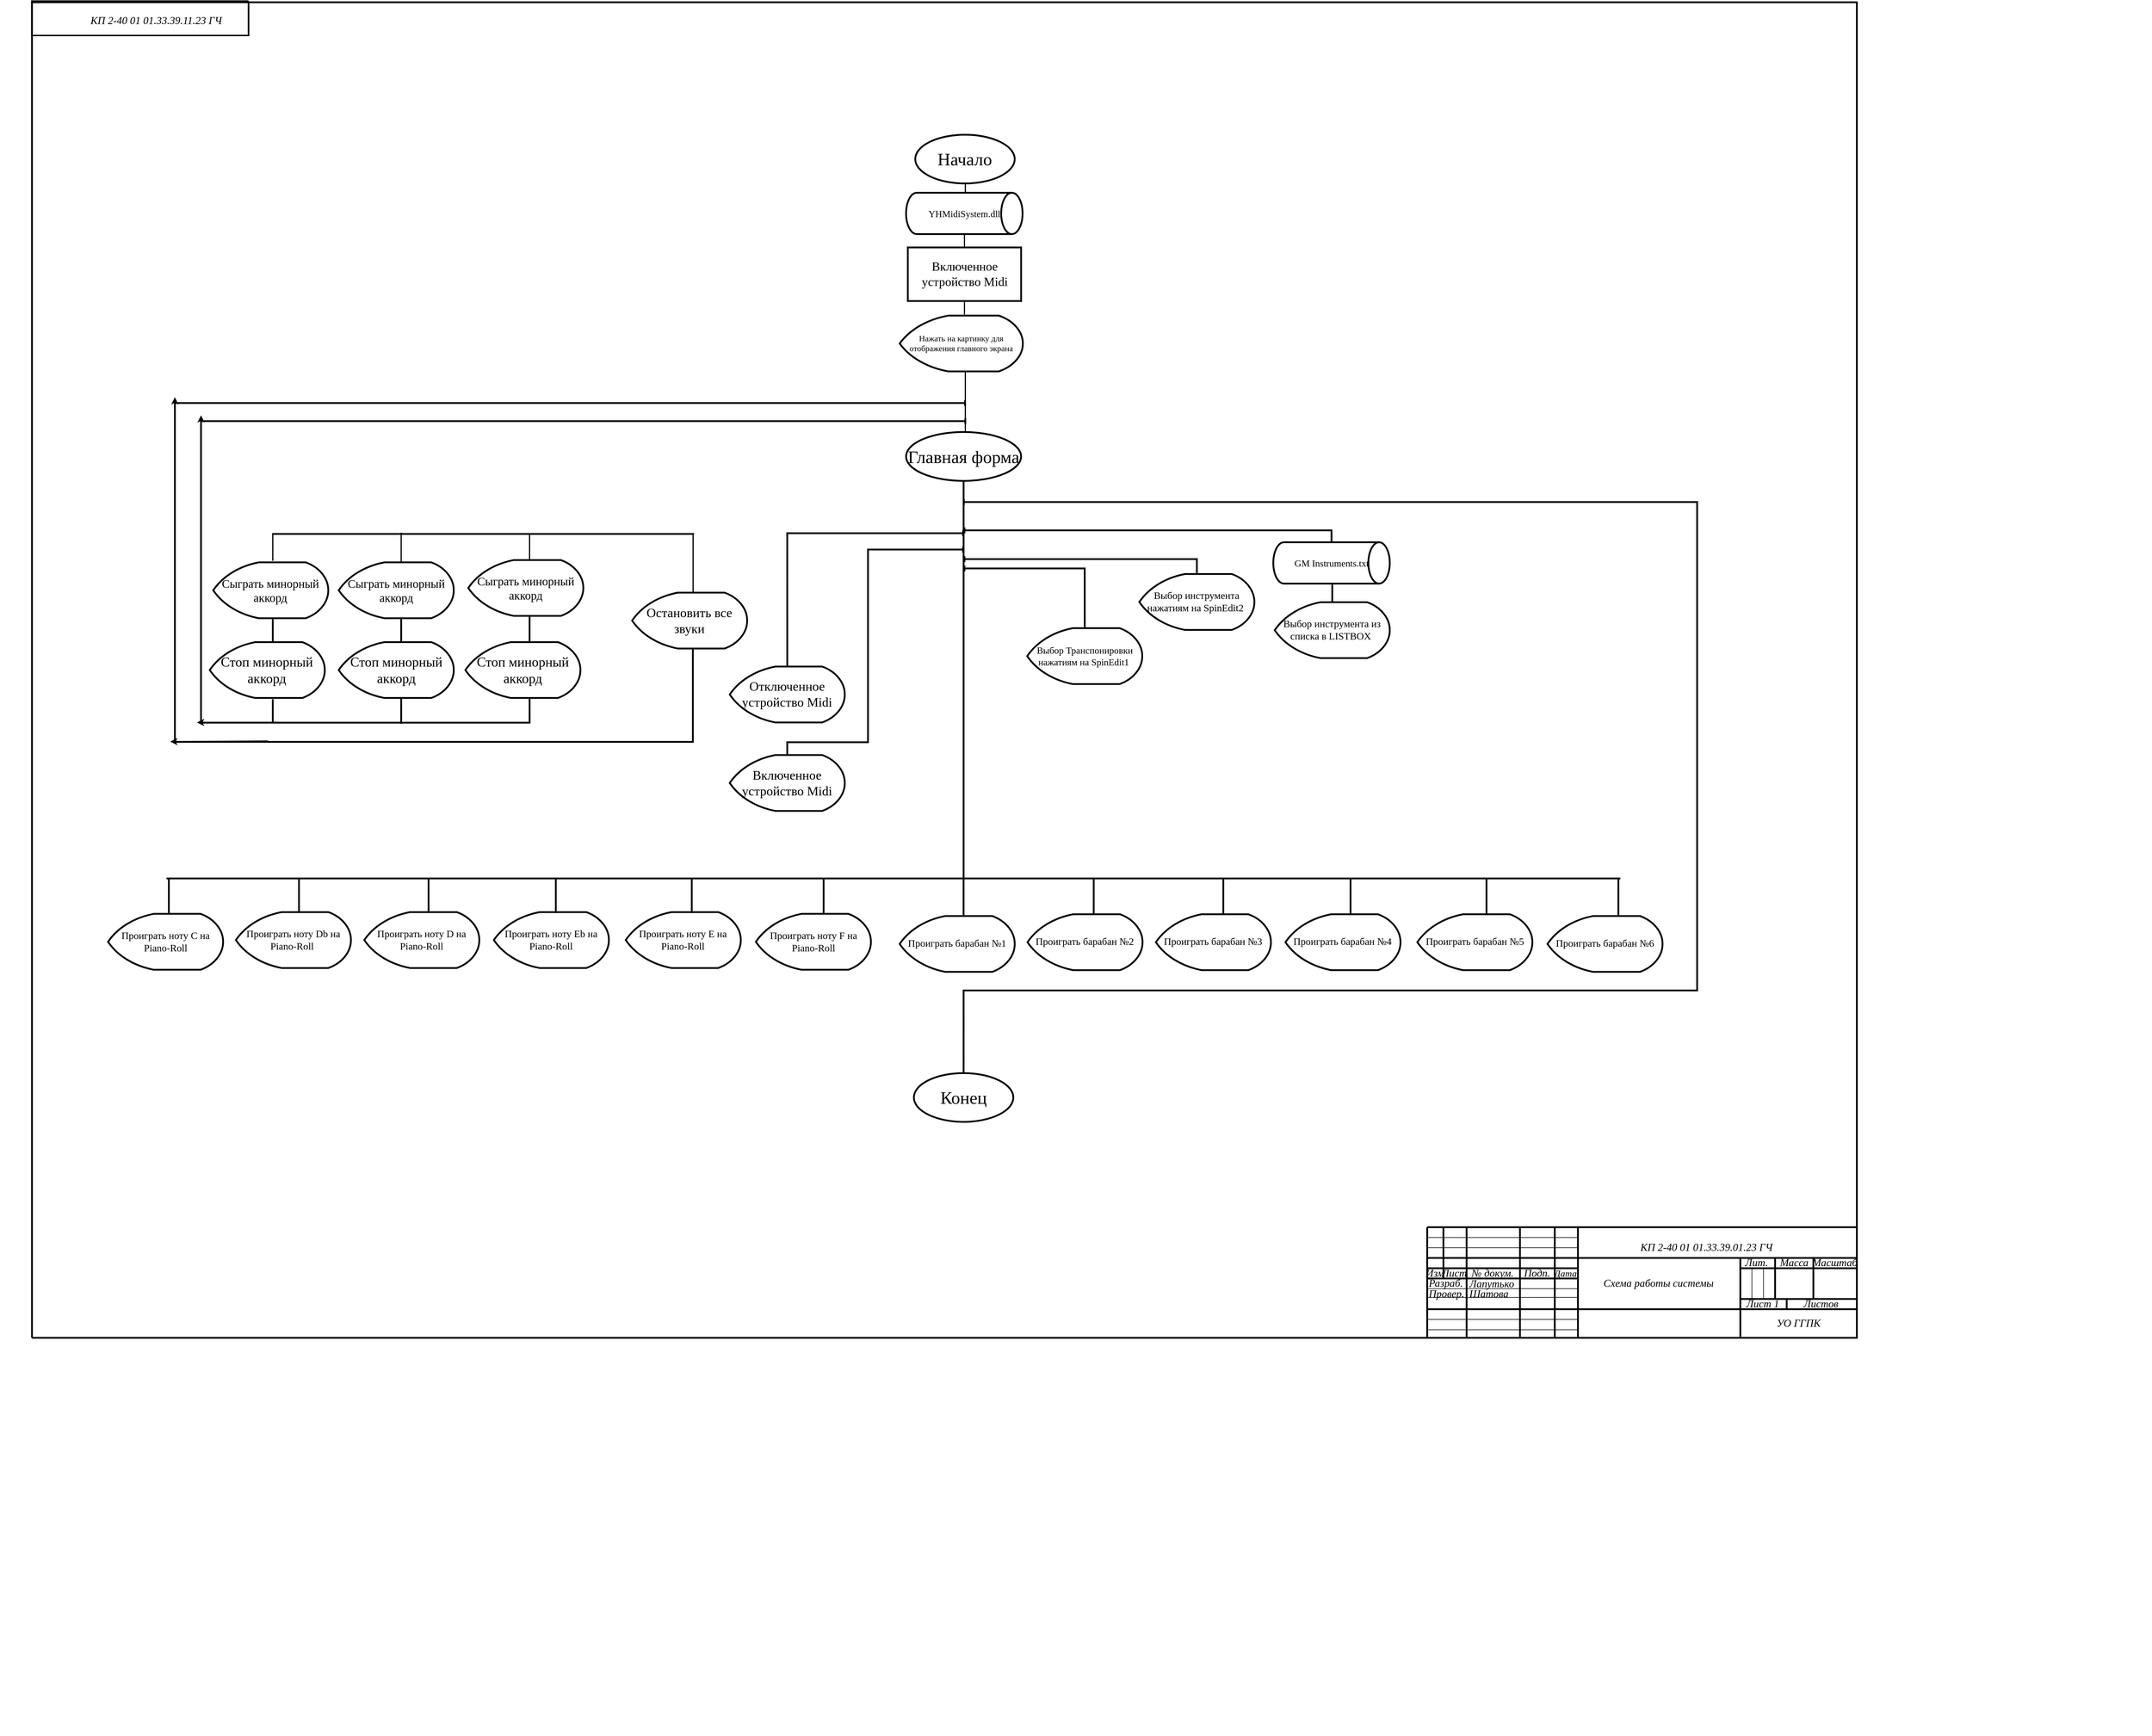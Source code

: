 <mxfile version="21.2.1" type="device">
  <diagram id="C5RBs43oDa-KdzZeNtuy" name="Page-1">
    <mxGraphModel dx="7147" dy="6486" grid="0" gridSize="10" guides="1" tooltips="1" connect="1" arrows="1" fold="1" page="1" pageScale="1" pageWidth="3300" pageHeight="2339" background="none" math="0" shadow="0">
      <root>
        <mxCell id="WIyWlLk6GJQsqaUBKTNV-0" />
        <mxCell id="WIyWlLk6GJQsqaUBKTNV-1" parent="WIyWlLk6GJQsqaUBKTNV-0" />
        <mxCell id="9QapNZnXePkyhx7noQH0-51" value="" style="group;rotation=0;movable=1;resizable=1;rotatable=1;deletable=1;editable=1;locked=0;connectable=1;" parent="WIyWlLk6GJQsqaUBKTNV-1" vertex="1" connectable="0">
          <mxGeometry x="88" y="-2281" width="3656" height="2912" as="geometry" />
        </mxCell>
        <mxCell id="9QapNZnXePkyhx7noQH0-53" value="" style="group;rotation=0;" parent="9QapNZnXePkyhx7noQH0-51" vertex="1" connectable="0">
          <mxGeometry x="2421.355" y="2036.615" width="734.108" height="206.353" as="geometry" />
        </mxCell>
        <mxCell id="9QapNZnXePkyhx7noQH0-54" style="vsdxID=2;edgeStyle=none;startArrow=none;endArrow=none;startSize=5;endSize=5;strokeWidth=3;strokeColor=#000000;spacingTop=0;spacingBottom=0;spacingLeft=0;spacingRight=0;verticalAlign=middle;html=1;labelBackgroundColor=none;rounded=0;fontFamily=Times New Roman;fontSize=18;" parent="9QapNZnXePkyhx7noQH0-53" edge="1">
          <mxGeometry as="geometry">
            <Array as="points" />
            <mxPoint x="3.942" y="200.258" as="sourcePoint" />
            <mxPoint x="3.942" y="12.19" as="targetPoint" />
          </mxGeometry>
        </mxCell>
        <mxCell id="9QapNZnXePkyhx7noQH0-55" style="vsdxID=3;edgeStyle=none;startArrow=none;endArrow=none;startSize=5;endSize=5;strokeWidth=3;strokeColor=#000000;spacingTop=0;spacingBottom=0;spacingLeft=0;spacingRight=0;verticalAlign=middle;html=1;labelBackgroundColor=none;rounded=0;fontFamily=Times New Roman;fontSize=18;" parent="9QapNZnXePkyhx7noQH0-53" edge="1">
          <mxGeometry as="geometry">
            <mxPoint as="offset" />
            <Array as="points" />
            <mxPoint x="3.942" y="12.19" as="sourcePoint" />
            <mxPoint x="733.122" y="12.19" as="targetPoint" />
          </mxGeometry>
        </mxCell>
        <mxCell id="9QapNZnXePkyhx7noQH0-56" style="vsdxID=4;edgeStyle=none;startArrow=none;endArrow=none;startSize=5;endSize=5;strokeWidth=3;strokeColor=#000000;spacingTop=0;spacingBottom=0;spacingLeft=0;spacingRight=0;verticalAlign=middle;html=1;labelBackgroundColor=none;rounded=0;fontFamily=Times New Roman;fontSize=18;" parent="9QapNZnXePkyhx7noQH0-53" edge="1">
          <mxGeometry as="geometry">
            <mxPoint as="offset" />
            <Array as="points" />
            <mxPoint x="3.942" y="64.431" as="sourcePoint" />
            <mxPoint x="733.122" y="64.431" as="targetPoint" />
          </mxGeometry>
        </mxCell>
        <mxCell id="9QapNZnXePkyhx7noQH0-57" value="" style="vsdxID=5;edgeStyle=none;startArrow=none;endArrow=none;startSize=5;endSize=5;strokeWidth=3;strokeColor=#000000;spacingTop=0;spacingBottom=0;spacingLeft=0;spacingRight=0;verticalAlign=middle;html=1;labelBackgroundColor=none;rounded=0;align=center;fontFamily=Times New Roman;fontSize=18;" parent="9QapNZnXePkyhx7noQH0-53" edge="1">
          <mxGeometry as="geometry">
            <mxPoint as="offset" />
            <Array as="points" />
            <mxPoint x="3.942" y="151.5" as="sourcePoint" />
            <mxPoint x="733.122" y="151.5" as="targetPoint" />
          </mxGeometry>
        </mxCell>
        <mxCell id="9QapNZnXePkyhx7noQH0-58" style="vsdxID=6;edgeStyle=none;startArrow=none;endArrow=none;startSize=5;endSize=5;strokeWidth=3;strokeColor=#000000;spacingTop=0;spacingBottom=0;spacingLeft=0;spacingRight=0;verticalAlign=middle;html=1;labelBackgroundColor=none;rounded=0;fontFamily=Times New Roman;fontSize=18;" parent="9QapNZnXePkyhx7noQH0-53" edge="1">
          <mxGeometry as="geometry">
            <Array as="points" />
            <mxPoint x="70.947" y="200.258" as="sourcePoint" />
            <mxPoint x="70.947" y="12.19" as="targetPoint" />
          </mxGeometry>
        </mxCell>
        <mxCell id="9QapNZnXePkyhx7noQH0-59" style="vsdxID=7;edgeStyle=none;startArrow=none;endArrow=none;startSize=5;endSize=5;strokeWidth=3;strokeColor=#000000;spacingTop=0;spacingBottom=0;spacingLeft=0;spacingRight=0;verticalAlign=middle;html=1;labelBackgroundColor=none;rounded=0;fontFamily=Times New Roman;fontSize=18;" parent="9QapNZnXePkyhx7noQH0-53" edge="1">
          <mxGeometry as="geometry">
            <Array as="points" />
            <mxPoint x="161.602" y="200.258" as="sourcePoint" />
            <mxPoint x="161.602" y="12.19" as="targetPoint" />
          </mxGeometry>
        </mxCell>
        <mxCell id="9QapNZnXePkyhx7noQH0-60" style="vsdxID=8;edgeStyle=none;startArrow=none;endArrow=none;startSize=5;endSize=5;strokeWidth=3;strokeColor=#000000;spacingTop=0;spacingBottom=0;spacingLeft=0;spacingRight=0;verticalAlign=middle;html=1;labelBackgroundColor=none;rounded=0;fontFamily=Times New Roman;fontSize=18;" parent="9QapNZnXePkyhx7noQH0-53" edge="1">
          <mxGeometry as="geometry">
            <Array as="points" />
            <mxPoint x="220.725" y="200.258" as="sourcePoint" />
            <mxPoint x="220.725" y="12.19" as="targetPoint" />
          </mxGeometry>
        </mxCell>
        <mxCell id="9QapNZnXePkyhx7noQH0-61" style="vsdxID=9;edgeStyle=none;startArrow=none;endArrow=none;startSize=5;endSize=5;strokeWidth=3;strokeColor=#000000;spacingTop=0;spacingBottom=0;spacingLeft=0;spacingRight=0;verticalAlign=middle;html=1;labelBackgroundColor=none;rounded=0;fontFamily=Times New Roman;fontSize=18;" parent="9QapNZnXePkyhx7noQH0-53" edge="1">
          <mxGeometry as="geometry">
            <Array as="points" />
            <mxPoint x="260.14" y="200.258" as="sourcePoint" />
            <mxPoint x="260.14" y="12.19" as="targetPoint" />
          </mxGeometry>
        </mxCell>
        <mxCell id="9QapNZnXePkyhx7noQH0-62" style="vsdxID=10;edgeStyle=none;startArrow=none;endArrow=none;startSize=5;endSize=5;strokeWidth=3;strokeColor=#000000;spacingTop=0;spacingBottom=0;spacingLeft=0;spacingRight=0;verticalAlign=middle;html=1;labelBackgroundColor=none;rounded=0;fontFamily=Times New Roman;fontSize=18;" parent="9QapNZnXePkyhx7noQH0-53" edge="1">
          <mxGeometry as="geometry">
            <Array as="points" />
            <mxPoint x="536.046" y="200.258" as="sourcePoint" />
            <mxPoint x="536.046" y="64.431" as="targetPoint" />
          </mxGeometry>
        </mxCell>
        <mxCell id="9QapNZnXePkyhx7noQH0-63" style="vsdxID=11;edgeStyle=none;startArrow=none;endArrow=none;startSize=5;endSize=5;strokeColor=#000000;spacingTop=0;spacingBottom=0;spacingLeft=0;spacingRight=0;verticalAlign=middle;html=1;labelBackgroundColor=none;rounded=0;fontFamily=Times New Roman;fontSize=18;" parent="9QapNZnXePkyhx7noQH0-53" edge="1">
          <mxGeometry as="geometry">
            <Array as="points" />
            <mxPoint x="3.942" y="186.327" as="sourcePoint" />
            <mxPoint x="260.14" y="186.327" as="targetPoint" />
          </mxGeometry>
        </mxCell>
        <mxCell id="9QapNZnXePkyhx7noQH0-64" style="vsdxID=12;edgeStyle=none;startArrow=none;endArrow=none;startSize=5;endSize=5;strokeColor=#000000;spacingTop=0;spacingBottom=0;spacingLeft=0;spacingRight=0;verticalAlign=middle;html=1;labelBackgroundColor=none;rounded=0;fontFamily=Times New Roman;fontSize=18;" parent="9QapNZnXePkyhx7noQH0-53" edge="1">
          <mxGeometry as="geometry">
            <Array as="points" />
            <mxPoint x="3.942" y="168.914" as="sourcePoint" />
            <mxPoint x="260.14" y="168.914" as="targetPoint" />
          </mxGeometry>
        </mxCell>
        <mxCell id="9QapNZnXePkyhx7noQH0-65" style="vsdxID=13;edgeStyle=none;startArrow=none;endArrow=none;startSize=5;endSize=5;strokeColor=#000000;spacingTop=0;spacingBottom=0;spacingLeft=0;spacingRight=0;verticalAlign=middle;html=1;labelBackgroundColor=none;rounded=0;entryX=-0.001;entryY=0.789;entryDx=0;entryDy=0;entryPerimeter=0;exitX=-0.001;exitY=0.789;exitDx=0;exitDy=0;exitPerimeter=0;fontFamily=Times New Roman;fontSize=18;" parent="9QapNZnXePkyhx7noQH0-53" target="9QapNZnXePkyhx7noQH0-100" edge="1">
          <mxGeometry as="geometry">
            <Array as="points" />
            <mxPoint x="4.927" y="131.474" as="sourcePoint" />
            <mxPoint x="265.067" y="132.345" as="targetPoint" />
          </mxGeometry>
        </mxCell>
        <mxCell id="9QapNZnXePkyhx7noQH0-66" style="vsdxID=14;edgeStyle=none;startArrow=none;endArrow=none;startSize=5;endSize=5;strokeColor=#000000;spacingTop=0;spacingBottom=0;spacingLeft=0;spacingRight=0;verticalAlign=middle;html=1;labelBackgroundColor=none;rounded=0;fontFamily=Times New Roman;fontSize=18;" parent="9QapNZnXePkyhx7noQH0-53" edge="1">
          <mxGeometry as="geometry">
            <Array as="points" />
            <mxPoint x="3.942" y="116.672" as="sourcePoint" />
            <mxPoint x="260.14" y="116.672" as="targetPoint" />
          </mxGeometry>
        </mxCell>
        <mxCell id="9QapNZnXePkyhx7noQH0-67" style="vsdxID=15;edgeStyle=none;startArrow=none;endArrow=none;startSize=5;endSize=5;strokeWidth=3;strokeColor=#000000;spacingTop=0;spacingBottom=0;spacingLeft=0;spacingRight=0;verticalAlign=middle;html=1;labelBackgroundColor=none;rounded=0;fontFamily=Times New Roman;fontSize=18;" parent="9QapNZnXePkyhx7noQH0-53" edge="1">
          <mxGeometry as="geometry">
            <Array as="points" />
            <mxPoint x="3.942" y="99.258" as="sourcePoint" />
            <mxPoint x="260.14" y="99.258" as="targetPoint" />
          </mxGeometry>
        </mxCell>
        <mxCell id="9QapNZnXePkyhx7noQH0-68" style="vsdxID=16;edgeStyle=none;startArrow=none;endArrow=none;startSize=5;endSize=5;strokeWidth=3;strokeColor=#000000;spacingTop=0;spacingBottom=0;spacingLeft=0;spacingRight=0;verticalAlign=middle;html=1;labelBackgroundColor=none;rounded=0;fontFamily=Times New Roman;fontSize=18;" parent="9QapNZnXePkyhx7noQH0-53" edge="1">
          <mxGeometry as="geometry">
            <Array as="points" />
            <mxPoint x="3.942" y="81.845" as="sourcePoint" />
            <mxPoint x="260.14" y="81.845" as="targetPoint" />
          </mxGeometry>
        </mxCell>
        <mxCell id="9QapNZnXePkyhx7noQH0-69" style="vsdxID=17;edgeStyle=none;startArrow=none;endArrow=none;startSize=5;endSize=5;strokeColor=#000000;spacingTop=0;spacingBottom=0;spacingLeft=0;spacingRight=0;verticalAlign=middle;html=1;labelBackgroundColor=none;rounded=0;fontFamily=Times New Roman;fontSize=18;" parent="9QapNZnXePkyhx7noQH0-53" edge="1">
          <mxGeometry as="geometry">
            <Array as="points" />
            <mxPoint x="3.942" y="47.017" as="sourcePoint" />
            <mxPoint x="260.14" y="47.017" as="targetPoint" />
          </mxGeometry>
        </mxCell>
        <mxCell id="9QapNZnXePkyhx7noQH0-70" style="vsdxID=18;edgeStyle=none;startArrow=none;endArrow=none;startSize=5;endSize=5;strokeColor=#000000;spacingTop=0;spacingBottom=0;spacingLeft=0;spacingRight=0;verticalAlign=middle;html=1;labelBackgroundColor=none;rounded=0;fontFamily=Times New Roman;fontSize=18;" parent="9QapNZnXePkyhx7noQH0-53" edge="1">
          <mxGeometry as="geometry">
            <Array as="points" />
            <mxPoint x="3.942" y="29.603" as="sourcePoint" />
            <mxPoint x="260.14" y="29.603" as="targetPoint" />
          </mxGeometry>
        </mxCell>
        <mxCell id="9QapNZnXePkyhx7noQH0-71" style="vsdxID=19;edgeStyle=none;startArrow=none;endArrow=none;startSize=5;endSize=5;strokeWidth=3;strokeColor=#000000;spacingTop=0;spacingBottom=0;spacingLeft=0;spacingRight=0;verticalAlign=middle;html=1;labelBackgroundColor=none;rounded=0;fontFamily=Times New Roman;fontSize=18;" parent="9QapNZnXePkyhx7noQH0-53" edge="1">
          <mxGeometry as="geometry">
            <Array as="points" />
            <mxPoint x="31.532" y="12.19" as="sourcePoint" />
            <mxPoint x="31.532" y="99.258" as="targetPoint" />
          </mxGeometry>
        </mxCell>
        <mxCell id="9QapNZnXePkyhx7noQH0-72" style="vsdxID=20;edgeStyle=none;startArrow=none;endArrow=none;startSize=5;endSize=5;strokeWidth=3;strokeColor=#000000;spacingTop=0;spacingBottom=0;spacingLeft=0;spacingRight=0;verticalAlign=middle;html=1;labelBackgroundColor=none;rounded=0;fontFamily=Times New Roman;fontSize=18;" parent="9QapNZnXePkyhx7noQH0-53" edge="1">
          <mxGeometry as="geometry">
            <mxPoint as="offset" />
            <Array as="points" />
            <mxPoint x="536.046" y="134.086" as="sourcePoint" />
            <mxPoint x="733.122" y="134.086" as="targetPoint" />
          </mxGeometry>
        </mxCell>
        <mxCell id="9QapNZnXePkyhx7noQH0-73" style="vsdxID=21;edgeStyle=none;startArrow=none;endArrow=none;startSize=5;endSize=5;strokeWidth=3;strokeColor=#000000;spacingTop=0;spacingBottom=0;spacingLeft=0;spacingRight=0;verticalAlign=middle;html=1;labelBackgroundColor=none;rounded=0;fontFamily=Times New Roman;fontSize=18;" parent="9QapNZnXePkyhx7noQH0-53" edge="1">
          <mxGeometry as="geometry">
            <mxPoint as="offset" />
            <Array as="points" />
            <mxPoint x="536.046" y="81.845" as="sourcePoint" />
            <mxPoint x="733.122" y="81.845" as="targetPoint" />
          </mxGeometry>
        </mxCell>
        <mxCell id="9QapNZnXePkyhx7noQH0-74" style="vsdxID=22;edgeStyle=none;startArrow=none;endArrow=none;startSize=5;endSize=5;strokeColor=#000000;spacingTop=0;spacingBottom=0;spacingLeft=0;spacingRight=0;verticalAlign=middle;html=1;labelBackgroundColor=none;rounded=0;fontFamily=Times New Roman;fontSize=18;" parent="9QapNZnXePkyhx7noQH0-53" edge="1">
          <mxGeometry as="geometry">
            <Array as="points" />
            <mxPoint x="555.754" y="81.845" as="sourcePoint" />
            <mxPoint x="555.754" y="134.086" as="targetPoint" />
          </mxGeometry>
        </mxCell>
        <mxCell id="9QapNZnXePkyhx7noQH0-75" style="vsdxID=23;edgeStyle=none;startArrow=none;endArrow=none;startSize=5;endSize=5;strokeColor=#000000;spacingTop=0;spacingBottom=0;spacingLeft=0;spacingRight=0;verticalAlign=middle;html=1;labelBackgroundColor=none;rounded=0;fontFamily=Times New Roman;fontSize=18;" parent="9QapNZnXePkyhx7noQH0-53" edge="1">
          <mxGeometry as="geometry">
            <Array as="points" />
            <mxPoint x="575.461" y="81.845" as="sourcePoint" />
            <mxPoint x="575.461" y="134.086" as="targetPoint" />
          </mxGeometry>
        </mxCell>
        <mxCell id="9QapNZnXePkyhx7noQH0-76" style="vsdxID=24;edgeStyle=none;startArrow=none;endArrow=none;startSize=5;endSize=5;strokeWidth=3;strokeColor=#000000;spacingTop=0;spacingBottom=0;spacingLeft=0;spacingRight=0;verticalAlign=middle;html=1;labelBackgroundColor=none;rounded=0;fontFamily=Times New Roman;fontSize=18;" parent="9QapNZnXePkyhx7noQH0-53" edge="1">
          <mxGeometry as="geometry">
            <Array as="points" />
            <mxPoint x="595.169" y="64.431" as="sourcePoint" />
            <mxPoint x="595.169" y="134.086" as="targetPoint" />
          </mxGeometry>
        </mxCell>
        <mxCell id="9QapNZnXePkyhx7noQH0-77" style="vsdxID=25;edgeStyle=none;startArrow=none;endArrow=none;startSize=5;endSize=5;strokeWidth=3;strokeColor=#000000;spacingTop=0;spacingBottom=0;spacingLeft=0;spacingRight=0;verticalAlign=middle;html=1;labelBackgroundColor=none;rounded=0;fontFamily=Times New Roman;fontSize=18;" parent="9QapNZnXePkyhx7noQH0-53" edge="1">
          <mxGeometry as="geometry">
            <Array as="points" />
            <mxPoint x="660.204" y="64.431" as="sourcePoint" />
            <mxPoint x="660.204" y="134.086" as="targetPoint" />
          </mxGeometry>
        </mxCell>
        <mxCell id="9QapNZnXePkyhx7noQH0-78" style="vsdxID=26;edgeStyle=none;startArrow=none;endArrow=none;startSize=5;endSize=5;strokeWidth=3;strokeColor=#000000;spacingTop=0;spacingBottom=0;spacingLeft=0;spacingRight=0;verticalAlign=middle;html=1;labelBackgroundColor=none;rounded=0;fontFamily=Times New Roman;fontSize=18;" parent="9QapNZnXePkyhx7noQH0-53" edge="1">
          <mxGeometry as="geometry">
            <Array as="points" />
            <mxPoint x="614.877" y="134.086" as="sourcePoint" />
            <mxPoint x="614.877" y="151.5" as="targetPoint" />
          </mxGeometry>
        </mxCell>
        <mxCell id="9QapNZnXePkyhx7noQH0-79" value="&lt;p style=&quot;margin: 0px; text-indent: 0px; direction: ltr; font-size: 18px;&quot;&gt;&lt;font style=&quot;font-size: 18px; color: rgb(0, 0, 0); direction: ltr; letter-spacing: 0px; line-height: 120%; opacity: 1;&quot;&gt;&lt;i style=&quot;font-size: 18px;&quot;&gt;&lt;br style=&quot;font-size: 18px;&quot;&gt;&lt;/i&gt;&lt;/font&gt;&lt;/p&gt;" style="verticalAlign=middle;align=left;vsdxID=27;fillColor=none;gradientColor=none;strokeColor=none;labelBackgroundColor=none;rounded=0;html=1;whiteSpace=wrap;direction=east;fontFamily=Times New Roman;fontSize=18;rotation=0;" parent="9QapNZnXePkyhx7noQH0-53" vertex="1">
          <mxGeometry x="0.985" y="169.784" width="77.845" height="16.543" as="geometry" />
        </mxCell>
        <mxCell id="9QapNZnXePkyhx7noQH0-80" value="&lt;p style=&quot;margin: 0px; text-indent: 0px; direction: ltr; font-size: 18px;&quot;&gt;&lt;font style=&quot;font-size: 18px; color: rgb(0, 0, 0); direction: ltr; letter-spacing: 0px; line-height: 120%; opacity: 1;&quot;&gt;&lt;i style=&quot;font-size: 18px;&quot;&gt;&lt;br style=&quot;font-size: 18px;&quot;&gt;&lt;/i&gt;&lt;/font&gt;&lt;/p&gt;" style="verticalAlign=middle;align=left;vsdxID=28;fillColor=none;gradientColor=none;strokeColor=none;labelBackgroundColor=none;rounded=0;html=1;whiteSpace=wrap;direction=east;fontFamily=Times New Roman;fontSize=18;rotation=0;" parent="9QapNZnXePkyhx7noQH0-53" vertex="1">
          <mxGeometry x="0.985" y="186.327" width="64.05" height="16.543" as="geometry" />
        </mxCell>
        <mxCell id="9QapNZnXePkyhx7noQH0-81" value="&lt;p style=&quot;margin: 0px; text-indent: 0px; direction: ltr; font-size: 18px;&quot;&gt;&lt;font style=&quot;font-size: 18px; color: rgb(0, 0, 0); direction: ltr; letter-spacing: 0px; line-height: 120%; opacity: 1;&quot;&gt;&lt;i style=&quot;font-size: 18px;&quot;&gt;&lt;br style=&quot;font-size: 18px;&quot;&gt;&lt;/i&gt;&lt;/font&gt;&lt;/p&gt;" style="verticalAlign=middle;align=left;vsdxID=29;fillColor=none;gradientColor=none;strokeColor=none;labelBackgroundColor=none;rounded=0;html=1;whiteSpace=wrap;direction=east;fontFamily=Times New Roman;fontSize=18;rotation=0;" parent="9QapNZnXePkyhx7noQH0-53" vertex="1">
          <mxGeometry y="133.215" width="74.889" height="15.672" as="geometry" />
        </mxCell>
        <mxCell id="9QapNZnXePkyhx7noQH0-82" value="&lt;p style=&quot;margin: 0px; text-indent: 0px; direction: ltr; font-size: 18px;&quot;&gt;&lt;font style=&quot;font-size: 18px; color: rgb(0, 0, 0); direction: ltr; letter-spacing: 0px; line-height: 120%; opacity: 1;&quot;&gt;&lt;i style=&quot;font-size: 18px;&quot;&gt;Провер.&lt;br style=&quot;font-size: 18px;&quot;&gt;&lt;/i&gt;&lt;/font&gt;&lt;/p&gt;" style="verticalAlign=middle;align=left;vsdxID=30;fillColor=none;gradientColor=none;strokeColor=none;labelBackgroundColor=none;rounded=0;html=1;whiteSpace=wrap;direction=east;fontFamily=Times New Roman;fontSize=18;rotation=0;" parent="9QapNZnXePkyhx7noQH0-53" vertex="1">
          <mxGeometry x="4.927" y="116.672" width="67.991" height="16.543" as="geometry" />
        </mxCell>
        <mxCell id="9QapNZnXePkyhx7noQH0-83" value="&lt;p style=&quot;margin: 0px; text-indent: 0px; direction: ltr; font-size: 18px;&quot;&gt;&lt;font style=&quot;font-size: 18px; color: rgb(0, 0, 0); direction: ltr; letter-spacing: 0px; line-height: 120%; opacity: 1;&quot;&gt;&lt;i style=&quot;font-size: 18px;&quot;&gt;Разраб.&lt;br style=&quot;font-size: 18px;&quot;&gt;&lt;/i&gt;&lt;/font&gt;&lt;/p&gt;" style="verticalAlign=middle;align=left;vsdxID=31;fillColor=none;gradientColor=none;strokeColor=none;labelBackgroundColor=none;rounded=0;html=1;whiteSpace=wrap;direction=east;fontFamily=Times New Roman;fontSize=18;rotation=0;" parent="9QapNZnXePkyhx7noQH0-53" vertex="1">
          <mxGeometry x="4.927" y="100.129" width="67.991" height="14.802" as="geometry" />
        </mxCell>
        <mxCell id="9QapNZnXePkyhx7noQH0-84" value="&lt;p style=&quot;margin: 0px; text-indent: 0px; direction: ltr; font-size: 18px;&quot;&gt;&lt;font style=&quot;font-size: 18px; color: rgb(0, 0, 0); direction: ltr; letter-spacing: 0px; line-height: 120%; opacity: 1;&quot;&gt;&lt;i style=&quot;font-size: 18px;&quot;&gt;Изм&lt;br style=&quot;font-size: 18px;&quot;&gt;&lt;/i&gt;&lt;/font&gt;&lt;/p&gt;" style="verticalAlign=middle;align=center;vsdxID=32;fillColor=none;gradientColor=none;strokeColor=none;labelBackgroundColor=none;rounded=0;html=1;whiteSpace=wrap;direction=east;fontFamily=Times New Roman;fontSize=18;rotation=0;" parent="9QapNZnXePkyhx7noQH0-53" vertex="1">
          <mxGeometry y="82.715" width="35.474" height="14.802" as="geometry" />
        </mxCell>
        <mxCell id="9QapNZnXePkyhx7noQH0-85" value="&lt;p style=&quot;margin: 0px; text-indent: 0px; direction: ltr; font-size: 18px;&quot;&gt;&lt;font style=&quot;font-size: 18px; color: rgb(0, 0, 0); direction: ltr; letter-spacing: 0px; line-height: 120%; opacity: 1;&quot;&gt;&lt;i style=&quot;font-size: 18px;&quot;&gt;Лист&lt;br style=&quot;font-size: 18px;&quot;&gt;&lt;/i&gt;&lt;/font&gt;&lt;/p&gt;" style="verticalAlign=middle;align=center;vsdxID=33;fillColor=none;gradientColor=none;strokeColor=none;labelBackgroundColor=none;rounded=0;html=1;whiteSpace=wrap;direction=east;fontFamily=Times New Roman;fontSize=18;rotation=0;" parent="9QapNZnXePkyhx7noQH0-53" vertex="1">
          <mxGeometry x="29.561" y="82.715" width="41.386" height="14.802" as="geometry" />
        </mxCell>
        <mxCell id="9QapNZnXePkyhx7noQH0-86" value="&lt;p style=&quot;margin: 0px; text-indent: 0px; direction: ltr; font-size: 18px;&quot;&gt;&lt;font style=&quot;font-size: 18px; color: rgb(0, 0, 0); direction: ltr; letter-spacing: 0px; line-height: 120%; opacity: 1;&quot;&gt;&lt;i style=&quot;font-size: 18px;&quot;&gt;№ докум.&lt;br style=&quot;font-size: 18px;&quot;&gt;&lt;/i&gt;&lt;/font&gt;&lt;/p&gt;" style="verticalAlign=middle;align=center;vsdxID=34;fillColor=none;gradientColor=none;strokeColor=none;labelBackgroundColor=none;rounded=0;html=1;whiteSpace=wrap;direction=east;fontFamily=Times New Roman;fontSize=18;rotation=0;" parent="9QapNZnXePkyhx7noQH0-53" vertex="1">
          <mxGeometry x="71.933" y="82.715" width="86.713" height="14.802" as="geometry" />
        </mxCell>
        <mxCell id="9QapNZnXePkyhx7noQH0-87" value="&lt;p style=&quot;margin: 0px; text-indent: 0px; direction: ltr; font-size: 18px;&quot;&gt;&lt;font style=&quot;font-size: 18px; color: rgb(0, 0, 0); direction: ltr; letter-spacing: 0px; line-height: 120%; opacity: 1;&quot;&gt;&lt;i style=&quot;font-size: 18px;&quot;&gt;Подп.&lt;br style=&quot;font-size: 18px;&quot;&gt;&lt;/i&gt;&lt;/font&gt;&lt;/p&gt;" style="verticalAlign=middle;align=center;vsdxID=35;fillColor=none;gradientColor=none;strokeColor=none;labelBackgroundColor=none;rounded=0;html=1;whiteSpace=wrap;direction=east;fontFamily=Times New Roman;fontSize=18;rotation=0;" parent="9QapNZnXePkyhx7noQH0-53" vertex="1">
          <mxGeometry x="162.588" y="82.715" width="56.167" height="14.802" as="geometry" />
        </mxCell>
        <mxCell id="9QapNZnXePkyhx7noQH0-88" value="&lt;p style=&quot;margin: 0px ; text-indent: 0px ; direction: ltr&quot;&gt;&lt;font style=&quot;color: rgb(0 , 0 , 0) ; direction: ltr ; letter-spacing: 0px ; line-height: 120% ; opacity: 1&quot;&gt;&lt;i&gt;&lt;font style=&quot;font-size: 16px&quot;&gt;Дата&lt;/font&gt;&lt;br style=&quot;font-size: 18px&quot;&gt;&lt;/i&gt;&lt;/font&gt;&lt;/p&gt;" style="verticalAlign=middle;align=center;vsdxID=36;fillColor=none;gradientColor=none;strokeColor=none;labelBackgroundColor=none;rounded=0;html=1;whiteSpace=wrap;direction=east;fontFamily=Times New Roman;fontSize=18;rotation=0;" parent="9QapNZnXePkyhx7noQH0-53" vertex="1">
          <mxGeometry x="218.754" y="82.715" width="41.386" height="14.802" as="geometry" />
        </mxCell>
        <mxCell id="9QapNZnXePkyhx7noQH0-89" value="&lt;p style=&quot;margin: 0px; text-indent: 0px; direction: ltr; font-size: 18px;&quot;&gt;&lt;font style=&quot;font-size: 18px; color: rgb(0, 0, 0); direction: ltr; letter-spacing: 0px; line-height: 120%; opacity: 1;&quot;&gt;&lt;i style=&quot;font-size: 18px;&quot;&gt;Лит.&lt;br style=&quot;font-size: 18px;&quot;&gt;&lt;/i&gt;&lt;/font&gt;&lt;/p&gt;" style="verticalAlign=middle;align=center;vsdxID=37;fillColor=none;gradientColor=none;strokeColor=none;labelBackgroundColor=none;rounded=0;html=1;whiteSpace=wrap;direction=east;fontFamily=Times New Roman;fontSize=18;rotation=0;" parent="9QapNZnXePkyhx7noQH0-53" vertex="1">
          <mxGeometry x="536.046" y="65.302" width="56.167" height="14.802" as="geometry" />
        </mxCell>
        <mxCell id="9QapNZnXePkyhx7noQH0-90" value="&lt;p style=&quot;margin: 0px; text-indent: 0px; direction: ltr; font-size: 18px;&quot;&gt;&lt;font style=&quot;font-size: 18px; color: rgb(0, 0, 0); direction: ltr; letter-spacing: 0px; line-height: 120%; opacity: 1;&quot;&gt;&lt;i style=&quot;font-size: 18px;&quot;&gt;Масса&lt;br style=&quot;font-size: 18px;&quot;&gt;&lt;/i&gt;&lt;/font&gt;&lt;/p&gt;" style="verticalAlign=middle;align=center;vsdxID=38;fillColor=none;gradientColor=none;strokeColor=none;labelBackgroundColor=none;rounded=0;html=1;whiteSpace=wrap;direction=east;fontFamily=Times New Roman;fontSize=18;rotation=0;" parent="9QapNZnXePkyhx7noQH0-53" vertex="1">
          <mxGeometry x="596.154" y="65.302" width="62.079" height="14.802" as="geometry" />
        </mxCell>
        <mxCell id="9QapNZnXePkyhx7noQH0-91" value="&lt;p style=&quot;margin: 0px; text-indent: 0px; direction: ltr; font-size: 18px;&quot;&gt;&lt;font style=&quot;font-size: 18px; color: rgb(0, 0, 0); direction: ltr; letter-spacing: 0px; line-height: 120%; opacity: 1;&quot;&gt;&lt;i style=&quot;font-size: 18px;&quot;&gt;Масштаб&lt;br style=&quot;font-size: 18px;&quot;&gt;&lt;/i&gt;&lt;/font&gt;&lt;/p&gt;" style="verticalAlign=middle;align=center;vsdxID=39;fillColor=none;gradientColor=none;strokeColor=none;labelBackgroundColor=none;rounded=0;html=1;whiteSpace=wrap;direction=east;fontFamily=Times New Roman;fontSize=18;rotation=0;" parent="9QapNZnXePkyhx7noQH0-53" vertex="1">
          <mxGeometry x="661.189" y="65.302" width="69.962" height="14.802" as="geometry" />
        </mxCell>
        <mxCell id="9QapNZnXePkyhx7noQH0-92" value="&lt;p style=&quot;margin: 0px; text-indent: 0px; direction: ltr; font-size: 18px;&quot;&gt;&lt;font style=&quot;font-size: 18px; color: rgb(0, 0, 0); direction: ltr; letter-spacing: 0px; line-height: 120%; opacity: 1;&quot;&gt;&lt;i style=&quot;font-size: 18px;&quot;&gt;Листов &lt;br style=&quot;font-size: 18px;&quot;&gt;&lt;/i&gt;&lt;/font&gt;&lt;/p&gt;" style="verticalAlign=middle;align=center;vsdxID=40;fillColor=none;gradientColor=none;strokeColor=none;labelBackgroundColor=none;rounded=0;html=1;whiteSpace=wrap;direction=east;fontFamily=Times New Roman;fontSize=18;rotation=0;" parent="9QapNZnXePkyhx7noQH0-53" vertex="1">
          <mxGeometry x="615.862" y="134.957" width="115.289" height="14.802" as="geometry" />
        </mxCell>
        <mxCell id="9QapNZnXePkyhx7noQH0-93" value="&lt;p style=&quot;margin: 0px; text-indent: 0px; direction: ltr; font-size: 18px;&quot;&gt;&lt;font style=&quot;font-size: 18px; color: rgb(0, 0, 0); direction: ltr; letter-spacing: 0px; line-height: 120%; opacity: 1;&quot;&gt;&lt;i style=&quot;font-size: 18px;&quot;&gt;Лист 1&lt;br style=&quot;font-size: 18px;&quot;&gt;&lt;/i&gt;&lt;/font&gt;&lt;/p&gt;" style="verticalAlign=middle;align=center;vsdxID=41;fillColor=none;gradientColor=none;strokeColor=none;labelBackgroundColor=none;rounded=0;html=1;whiteSpace=wrap;direction=east;fontFamily=Times New Roman;fontSize=18;rotation=0;" parent="9QapNZnXePkyhx7noQH0-53" vertex="1">
          <mxGeometry x="537.032" y="134.957" width="74.889" height="14.802" as="geometry" />
        </mxCell>
        <mxCell id="9QapNZnXePkyhx7noQH0-94" value="&lt;p style=&quot;margin: 0px ; text-indent: 0px ; direction: ltr ; font-size: 18px&quot;&gt;&lt;font style=&quot;font-size: 18px ; color: rgb(0 , 0 , 0) ; direction: ltr ; letter-spacing: 0px ; line-height: 120% ; opacity: 1&quot;&gt;&lt;i style=&quot;font-size: 18px&quot;&gt;Шатова&lt;/i&gt;&lt;/font&gt;&lt;/p&gt;" style="verticalAlign=middle;align=left;vsdxID=44;fillColor=none;gradientColor=none;shape=stencil(nZBLDoAgDERP0z3SIyjew0SURgSD+Lu9kMZoXLhwN9O+tukAlrNpJg1SzDH4QW/URgNYgZTkjA4UkwJUgGXng+6DX1zLfmoymdXo17xh5zmRJ6Q42BWCfc2oJfdAr+Yv+AP9Cb7OJ3H/2JG1HNGz/84klThPVCc=);strokeColor=none;labelBackgroundColor=none;rounded=0;html=1;whiteSpace=wrap;direction=east;fontFamily=Times New Roman;fontSize=18;rotation=0;" parent="9QapNZnXePkyhx7noQH0-53" vertex="1">
          <mxGeometry x="73.903" y="113.189" width="135.982" height="24.379" as="geometry" />
        </mxCell>
        <mxCell id="9QapNZnXePkyhx7noQH0-95" value="&lt;p style=&quot;margin: 0px ; text-indent: 0px ; direction: ltr ; font-size: 18px&quot;&gt;&lt;i&gt;Лапутько&lt;/i&gt;&lt;/p&gt;" style="verticalAlign=middle;align=left;vsdxID=45;fillColor=none;gradientColor=none;shape=stencil(nZBLDoAgDERP0z3SIyjew0SURgSD+Lu9kMZoXLhwN9O+tukAlrNpJg1SzDH4QW/URgNYgZTkjA4UkwJUgGXng+6DX1zLfmoymdXo17xh5zmRJ6Q42BWCfc2oJfdAr+Yv+AP9Cb7OJ3H/2JG1HNGz/84klThPVCc=);strokeColor=none;labelBackgroundColor=none;rounded=0;html=1;whiteSpace=wrap;direction=east;fontFamily=Times New Roman;fontSize=18;rotation=0;" parent="9QapNZnXePkyhx7noQH0-53" vertex="1">
          <mxGeometry x="73.903" y="96.646" width="84.743" height="24.379" as="geometry" />
        </mxCell>
        <mxCell id="9QapNZnXePkyhx7noQH0-96" value="&lt;p style=&quot;margin: 17px 0px 0px ; text-indent: 0px ; direction: ltr ; font-size: 18px&quot;&gt;&lt;font style=&quot;font-size: 18px ; color: rgb(0 , 0 , 0) ; direction: ltr ; letter-spacing: 0px ; line-height: 120% ; opacity: 1&quot;&gt;&lt;font style=&quot;letter-spacing: 0px ; direction: ltr ; line-height: 21.6px ; opacity: 1&quot;&gt;&lt;i&gt;КП 2-40 01 01&lt;/i&gt;&lt;/font&gt;&lt;font style=&quot;letter-spacing: 0px ; direction: ltr ; line-height: 21.6px ; opacity: 1&quot;&gt;&lt;i&gt;.33&lt;/i&gt;&lt;/font&gt;&lt;font style=&quot;letter-spacing: 0px ; direction: ltr ; line-height: 21.6px ; opacity: 1&quot;&gt;&lt;i&gt;.39&lt;/i&gt;&lt;/font&gt;&lt;font style=&quot;letter-spacing: 0px ; direction: ltr ; line-height: 21.6px ; opacity: 1&quot;&gt;&lt;i&gt;.&lt;/i&gt;&lt;/font&gt;&lt;font style=&quot;letter-spacing: 0px ; direction: ltr ; line-height: 21.6px ; opacity: 1&quot;&gt;&lt;i&gt;01&lt;/i&gt;&lt;/font&gt;&lt;font style=&quot;letter-spacing: 0px ; direction: ltr ; line-height: 21.6px ; opacity: 1&quot;&gt;&lt;i&gt;.23&lt;/i&gt;&lt;/font&gt;&lt;font style=&quot;letter-spacing: 0px ; direction: ltr ; line-height: 21.6px ; opacity: 1&quot;&gt;&lt;i&gt;&amp;nbsp;ГЧ&lt;/i&gt;&lt;/font&gt;&lt;i style=&quot;font-size: 18px&quot;&gt;&lt;br style=&quot;font-size: 18px&quot;&gt;&lt;/i&gt;&lt;/font&gt;&lt;/p&gt;" style="verticalAlign=middle;align=center;vsdxID=46;fillColor=none;gradientColor=none;shape=stencil(nZBLDoAgDERP0z3SIyjew0SURgSD+Lu9kMZoXLhwN9O+tukAlrNpJg1SzDH4QW/URgNYgZTkjA4UkwJUgGXng+6DX1zLfmoymdXo17xh5zmRJ6Q42BWCfc2oJfdAr+Yv+AP9Cb7OJ3H/2JG1HNGz/84klThPVCc=);strokeColor=none;labelBackgroundColor=none;rounded=0;html=1;whiteSpace=wrap;direction=east;fontFamily=Times New Roman;fontSize=18;rotation=0;" parent="9QapNZnXePkyhx7noQH0-53" vertex="1">
          <mxGeometry x="303.497" width="349.81" height="77.491" as="geometry" />
        </mxCell>
        <mxCell id="9QapNZnXePkyhx7noQH0-97" value="&lt;p style=&quot;margin: 0px; text-indent: 0px; direction: ltr; font-size: 18px;&quot;&gt;&lt;font style=&quot;font-size: 18px; color: rgb(0, 0, 0); direction: ltr; letter-spacing: 0px; line-height: 120%; opacity: 1;&quot;&gt;&lt;i style=&quot;font-size: 18px;&quot;&gt;&lt;br style=&quot;font-size: 18px;&quot;&gt;&lt;/i&gt;&lt;/font&gt;&lt;/p&gt;" style="verticalAlign=middle;align=left;vsdxID=79;fillColor=none;gradientColor=none;shape=stencil(nZBLDoAgDERP0z3SIyjew0SURgSD+Lu9kMZoXLhwN9O+tukAlrNpJg1SzDH4QW/URgNYgZTkjA4UkwJUgGXng+6DX1zLfmoymdXo17xh5zmRJ6Q42BWCfc2oJfdAr+Yv+AP9Cb7OJ3H/2JG1HNGz/84klThPVCc=);strokeColor=none;labelBackgroundColor=none;rounded=0;html=1;whiteSpace=wrap;direction=east;fontFamily=Times New Roman;fontSize=18;rotation=0;" parent="9QapNZnXePkyhx7noQH0-53" vertex="1">
          <mxGeometry x="68.977" y="165.431" width="147.807" height="24.379" as="geometry" />
        </mxCell>
        <mxCell id="9QapNZnXePkyhx7noQH0-98" value="&lt;p style=&quot;margin: 0px; text-indent: 0px; direction: ltr; font-size: 18px;&quot;&gt;&lt;font style=&quot;font-size: 18px; color: rgb(0, 0, 0); direction: ltr; letter-spacing: 0px; line-height: 120%; opacity: 1;&quot;&gt;&lt;i style=&quot;font-size: 18px;&quot;&gt;&lt;br style=&quot;font-size: 18px;&quot;&gt;&lt;/i&gt;&lt;/font&gt;&lt;/p&gt;" style="verticalAlign=middle;align=left;vsdxID=81;fillColor=none;gradientColor=none;shape=stencil(nZBLDoAgDERP0z3SIyjew0SURgSD+Lu9kMZoXLhwN9O+tukAlrNpJg1SzDH4QW/URgNYgZTkjA4UkwJUgGXng+6DX1zLfmoymdXo17xh5zmRJ6Q42BWCfc2oJfdAr+Yv+AP9Cb7OJ3H/2JG1HNGz/84klThPVCc=);strokeColor=none;labelBackgroundColor=none;rounded=0;html=1;whiteSpace=wrap;direction=east;fontFamily=Times New Roman;fontSize=18;rotation=0;" parent="9QapNZnXePkyhx7noQH0-53" vertex="1">
          <mxGeometry x="67.991" y="181.974" width="137.953" height="24.379" as="geometry" />
        </mxCell>
        <mxCell id="9QapNZnXePkyhx7noQH0-99" value="&lt;p style=&quot;margin: 0px; text-indent: 0px; direction: ltr; font-size: 18px;&quot;&gt;&lt;font style=&quot;font-size: 18px; color: rgb(0, 0, 0); direction: ltr; letter-spacing: 0px; line-height: 120%; opacity: 1;&quot;&gt;&lt;i style=&quot;font-size: 18px;&quot;&gt;УО ГГПК&lt;br style=&quot;font-size: 18px;&quot;&gt;&lt;/i&gt;&lt;/font&gt;&lt;/p&gt;" style="verticalAlign=middle;align=center;vsdxID=48;fillColor=none;gradientColor=none;strokeColor=none;labelBackgroundColor=none;rounded=0;html=1;whiteSpace=wrap;direction=east;fontFamily=Times New Roman;fontSize=18;rotation=0;" parent="9QapNZnXePkyhx7noQH0-53" vertex="1">
          <mxGeometry x="537.032" y="150.629" width="197.076" height="49.629" as="geometry" />
        </mxCell>
        <mxCell id="9QapNZnXePkyhx7noQH0-100" value="&lt;font style=&quot;font-size: 18px; color: rgb(0, 0, 0); direction: ltr; letter-spacing: 0px; line-height: 120%; opacity: 1;&quot;&gt;&lt;i style=&quot;font-size: 18px;&quot;&gt;Схема работы системы&lt;br style=&quot;font-size: 18px;&quot;&gt;&lt;/i&gt;&lt;/font&gt;" style="verticalAlign=middle;align=center;vsdxID=43;fillColor=none;gradientColor=none;shape=stencil(nZBLDoAgDERP0z3SIyjew0SURgSD+Lu9kMZoXLhwN9O+tukAlrNpJg1SzDH4QW/URgNYgZTkjA4UkwJUgGXng+6DX1zLfmoymdXo17xh5zmRJ6Q42BWCfc2oJfdAr+Yv+AP9Cb7OJ3H/2JG1HNGz/84klThPVCc=);strokeColor=none;labelBackgroundColor=none;rounded=0;html=1;whiteSpace=wrap;direction=east;fontFamily=Times New Roman;fontSize=18;rotation=0;" parent="9QapNZnXePkyhx7noQH0-53" vertex="1">
          <mxGeometry x="259.155" y="66.172" width="274.921" height="82.715" as="geometry" />
        </mxCell>
        <mxCell id="9QapNZnXePkyhx7noQH0-101" value="" style="group;rotation=0;" parent="9QapNZnXePkyhx7noQH0-51" vertex="1" connectable="0">
          <mxGeometry x="54.34" y="-34.887" width="367.915" height="63.065" as="geometry" />
        </mxCell>
        <mxCell id="9QapNZnXePkyhx7noQH0-102" value="" style="group;fontFamily=Times New Roman;fontSize=18;rotation=0;" parent="9QapNZnXePkyhx7noQH0-101" vertex="1" connectable="0">
          <mxGeometry y="5.518" width="367.915" height="57.941" as="geometry" />
        </mxCell>
        <mxCell id="9QapNZnXePkyhx7noQH0-103" style="vsdxID=47;fillColor=none;gradientColor=none;shape=stencil(nZBLDoAgDERP0z3SIyjew0SURgSD+Lu9kMZoXLhwN9O+tukAlrNpJg1SzDH4QW/URgNYgZTkjA4UkwJUgGXng+6DX1zLfmoymdXo17xh5zmRJ6Q42BWCfc2oJfdAr+Yv+AP9Cb7OJ3H/2JG1HNGz/84klThPVCc=);strokeColor=none;labelBackgroundColor=none;rounded=0;html=1;whiteSpace=wrap;direction=east;fontFamily=Times New Roman;fontSize=18;rotation=0;" parent="9QapNZnXePkyhx7noQH0-102" vertex="1">
          <mxGeometry y="1.577" width="364.81" height="55.182" as="geometry" />
        </mxCell>
        <mxCell id="9QapNZnXePkyhx7noQH0-104" value="&lt;p style=&quot;margin: 17px 0px 0px; text-indent: 0px; direction: ltr; font-size: 18px;&quot;&gt;&lt;font style=&quot;font-size: 18px; color: rgb(0, 0, 0); direction: ltr; letter-spacing: 0px; line-height: 120%; opacity: 1;&quot;&gt;&lt;i style=&quot;font-size: 18px;&quot;&gt;КП 2-40 01 01&lt;/i&gt;&lt;/font&gt;&lt;font style=&quot;font-size: 18px; color: rgb(0, 0, 0); direction: ltr; letter-spacing: 0px; line-height: 120%; opacity: 1;&quot;&gt;&lt;i style=&quot;font-size: 18px;&quot;&gt;.3&lt;/i&gt;&lt;/font&gt;&lt;font style=&quot;font-size: 18px; color: rgb(0, 0, 0); direction: ltr; letter-spacing: 0px; line-height: 120%; opacity: 1;&quot;&gt;&lt;i style=&quot;font-size: 18px;&quot;&gt;5&lt;/i&gt;&lt;/font&gt;&lt;font style=&quot;font-size: 18px; color: rgb(0, 0, 0); direction: ltr; letter-spacing: 0px; line-height: 120%; opacity: 1;&quot;&gt;&lt;i style=&quot;font-size: 18px;&quot;&gt;.34&lt;/i&gt;&lt;/font&gt;&lt;font style=&quot;font-size: 18px; color: rgb(0, 0, 0); direction: ltr; letter-spacing: 0px; line-height: 120%; opacity: 1;&quot;&gt;&lt;i style=&quot;font-size: 18px;&quot;&gt;.&lt;/i&gt;&lt;/font&gt;&lt;font style=&quot;font-size: 18px; color: rgb(0, 0, 0); direction: ltr; letter-spacing: 0px; line-height: 120%; opacity: 1;&quot;&gt;&lt;i style=&quot;font-size: 18px;&quot;&gt;08&lt;/i&gt;&lt;/font&gt;&lt;font style=&quot;font-size: 18px; color: rgb(0, 0, 0); direction: ltr; letter-spacing: 0px; line-height: 120%; opacity: 1;&quot;&gt;&lt;i style=&quot;font-size: 18px;&quot;&gt;.22&lt;/i&gt;&lt;/font&gt;&lt;font style=&quot;font-size: 18px; color: rgb(0, 0, 0); direction: ltr; letter-spacing: 0px; line-height: 120%; opacity: 1;&quot;&gt;&lt;i style=&quot;font-size: 18px;&quot;&gt;&amp;nbsp;ГЧ&lt;br style=&quot;font-size: 18px;&quot;&gt;&lt;/i&gt;&lt;/font&gt;&lt;/p&gt;" style="text;vsdxID=47;fillColor=none;gradientColor=none;strokeColor=none;labelBackgroundColor=none;rounded=0;html=1;whiteSpace=wrap;verticalAlign=middle;align=center;rotation=180.09;;html=1;direction=east;fontFamily=Times New Roman;fontSize=18;" parent="9QapNZnXePkyhx7noQH0-103" vertex="1">
          <mxGeometry width="365.264" height="55.476" as="geometry" />
        </mxCell>
        <mxCell id="9QapNZnXePkyhx7noQH0-105" value="" style="verticalAlign=middle;align=center;vsdxID=42;fillColor=none;gradientColor=none;shape=stencil(nZBLDoAgDERP0z3SIyjew0SURgSD+Lu9kMZoXLhwN9O+tukAlrNpJg1SzDH4QW/URgNYgZTkjA4UkwJUgGXng+6DX1zLfmoymdXo17xh5zmRJ6Q42BWCfc2oJfdAr+Yv+AP9Cb7OJ3H/2JG1HNGz/84klThPVCc=);strokeColor=#000000;strokeWidth=3;spacingTop=-1;spacingBottom=-1;spacingLeft=-1;spacingRight=-1;labelBackgroundColor=none;rounded=0;html=1;whiteSpace=wrap;direction=east;fontFamily=Times New Roman;fontSize=18;rotation=-180;" parent="9QapNZnXePkyhx7noQH0-101" vertex="1">
          <mxGeometry width="367.915" height="57.941" as="geometry" />
        </mxCell>
        <mxCell id="9QapNZnXePkyhx7noQH0-345" value="" style="rounded=0;whiteSpace=wrap;html=1;" parent="9QapNZnXePkyhx7noQH0-101" vertex="1">
          <mxGeometry width="367.139" height="57.547" as="geometry" />
        </mxCell>
        <mxCell id="9QapNZnXePkyhx7noQH0-346" value="&lt;font style=&quot;border-color: var(--border-color); font-family: &amp;quot;Times New Roman&amp;quot;; font-size: 18px; letter-spacing: 0px; direction: ltr; line-height: 21.6px; opacity: 1;&quot;&gt;&lt;i style=&quot;border-color: var(--border-color);&quot;&gt;КП 2-40 01 01&lt;/i&gt;&lt;/font&gt;&lt;font style=&quot;border-color: var(--border-color); font-family: &amp;quot;Times New Roman&amp;quot;; font-size: 18px; letter-spacing: 0px; direction: ltr; line-height: 21.6px; opacity: 1;&quot;&gt;&lt;i style=&quot;border-color: var(--border-color);&quot;&gt;.33&lt;/i&gt;&lt;/font&gt;&lt;font style=&quot;border-color: var(--border-color); font-family: &amp;quot;Times New Roman&amp;quot;; font-size: 18px; letter-spacing: 0px; direction: ltr; line-height: 21.6px; opacity: 1;&quot;&gt;&lt;i style=&quot;border-color: var(--border-color);&quot;&gt;.39&lt;/i&gt;&lt;/font&gt;&lt;font style=&quot;border-color: var(--border-color); font-family: &amp;quot;Times New Roman&amp;quot;; font-size: 18px; letter-spacing: 0px; direction: ltr; line-height: 21.6px; opacity: 1;&quot;&gt;&lt;i style=&quot;border-color: var(--border-color);&quot;&gt;.1&lt;/i&gt;&lt;/font&gt;&lt;font style=&quot;border-color: var(--border-color); font-family: &amp;quot;Times New Roman&amp;quot;; font-size: 18px; letter-spacing: 0px; direction: ltr; line-height: 21.6px; opacity: 1;&quot;&gt;&lt;i style=&quot;border-color: var(--border-color);&quot;&gt;1&lt;/i&gt;&lt;/font&gt;&lt;font style=&quot;border-color: var(--border-color); font-family: &amp;quot;Times New Roman&amp;quot;; font-size: 18px; letter-spacing: 0px; direction: ltr; line-height: 21.6px; opacity: 1;&quot;&gt;&lt;i style=&quot;border-color: var(--border-color);&quot;&gt;.23&lt;/i&gt;&lt;/font&gt;&lt;font style=&quot;border-color: var(--border-color); font-family: &amp;quot;Times New Roman&amp;quot;; font-size: 18px; letter-spacing: 0px; direction: ltr; line-height: 21.6px; opacity: 1;&quot;&gt;&lt;i style=&quot;border-color: var(--border-color);&quot;&gt;&amp;nbsp;ГЧ&lt;/i&gt;&lt;/font&gt;" style="text;html=1;align=center;verticalAlign=middle;resizable=0;points=[];autosize=1;strokeColor=none;fillColor=none;" parent="9QapNZnXePkyhx7noQH0-101" vertex="1">
          <mxGeometry x="90.638" y="15.569" width="241" height="34" as="geometry" />
        </mxCell>
        <mxCell id="aSe73urjBBc0t09VOPRn-10" value="" style="line;strokeWidth=2;html=1;perimeter=backbonePerimeter;points=[];outlineConnect=0;rotation=90;" parent="9QapNZnXePkyhx7noQH0-51" vertex="1">
          <mxGeometry x="1626.679" y="367.74" width="24.565" height="9.894" as="geometry" />
        </mxCell>
        <mxCell id="aSe73urjBBc0t09VOPRn-11" value="" style="line;strokeWidth=2;html=1;perimeter=backbonePerimeter;points=[];outlineConnect=0;rotation=90;" parent="9QapNZnXePkyhx7noQH0-51" vertex="1">
          <mxGeometry x="1628.012" y="481.62" width="21.899" height="9.894" as="geometry" />
        </mxCell>
        <mxCell id="aSe73urjBBc0t09VOPRn-7" value="&lt;font data-font-src=&quot;https://fonts.googleapis.com/css?family=Isocpeur&quot; face=&quot;Isocpeur&quot; style=&quot;font-size: 30px;&quot;&gt;Главная форма&lt;/font&gt;" style="ellipse;whiteSpace=wrap;html=1;strokeWidth=3;" parent="9QapNZnXePkyhx7noQH0-51" vertex="1">
          <mxGeometry x="1539.735" y="697.21" width="195.492" height="83.11" as="geometry" />
        </mxCell>
        <mxCell id="3DjgvmQHYoK4Mlh51f17-20" style="edgeStyle=orthogonalEdgeStyle;rounded=0;orthogonalLoop=1;jettySize=auto;html=1;exitX=0.5;exitY=1;exitDx=0;exitDy=0;strokeWidth=3;endArrow=baseDash;endFill=0;" parent="9QapNZnXePkyhx7noQH0-51" target="aSe73urjBBc0t09VOPRn-284" edge="1">
          <mxGeometry relative="1" as="geometry">
            <Array as="points">
              <mxPoint x="1176.9" y="1223.887" />
              <mxPoint x="297.187" y="1223.887" />
              <mxPoint x="297.187" y="648.057" />
            </Array>
            <mxPoint x="1177.394" y="1054.324" as="sourcePoint" />
            <mxPoint x="1636.493" y="830.72" as="targetPoint" />
          </mxGeometry>
        </mxCell>
        <mxCell id="3DjgvmQHYoK4Mlh51f17-19" style="edgeStyle=orthogonalEdgeStyle;rounded=0;orthogonalLoop=1;jettySize=auto;html=1;exitX=0.5;exitY=1;exitDx=0;exitDy=0;strokeWidth=3;endArrow=baseDash;endFill=0;" parent="9QapNZnXePkyhx7noQH0-51" target="aSe73urjBBc0t09VOPRn-284" edge="1">
          <mxGeometry relative="1" as="geometry">
            <Array as="points">
              <mxPoint x="900.447" y="1191.237" />
              <mxPoint x="341.617" y="1191.237" />
              <mxPoint x="341.617" y="678.728" />
            </Array>
            <mxPoint x="899.953" y="1143.37" as="sourcePoint" />
            <mxPoint x="1636.493" y="849.518" as="targetPoint" />
          </mxGeometry>
        </mxCell>
        <mxCell id="aSe73urjBBc0t09VOPRn-282" value="&lt;font data-font-src=&quot;https://fonts.googleapis.com/css?family=Isocpeur&quot; face=&quot;Isocpeur&quot; style=&quot;font-size: 21px;&quot;&gt;Включенное устройство Midi&lt;/font&gt;" style="rounded=0;whiteSpace=wrap;html=1;strokeWidth=3;" parent="9QapNZnXePkyhx7noQH0-51" vertex="1">
          <mxGeometry x="1542.697" y="383.57" width="192.53" height="91.025" as="geometry" />
        </mxCell>
        <mxCell id="aSe73urjBBc0t09VOPRn-284" value="" style="line;strokeWidth=2;html=1;perimeter=backbonePerimeter;points=[];outlineConnect=0;rotation=90;" parent="9QapNZnXePkyhx7noQH0-51" vertex="1">
          <mxGeometry x="1589.447" y="640.132" width="101.991" height="9.894" as="geometry" />
        </mxCell>
        <mxCell id="aSe73urjBBc0t09VOPRn-285" value="" style="line;strokeWidth=3;html=1;perimeter=backbonePerimeter;points=[];outlineConnect=0;rotation=90;" parent="9QapNZnXePkyhx7noQH0-51" vertex="1">
          <mxGeometry x="1299.892" y="1113.203" width="675.207" height="9.894" as="geometry" />
        </mxCell>
        <mxCell id="aSe73urjBBc0t09VOPRn-287" value="" style="line;strokeWidth=3;html=1;perimeter=backbonePerimeter;points=[];outlineConnect=0;rotation=90;direction=south;" parent="9QapNZnXePkyhx7noQH0-51" vertex="1">
          <mxGeometry x="815.971" y="512.192" width="9.873" height="716.691" as="geometry" />
        </mxCell>
        <mxCell id="aSe73urjBBc0t09VOPRn-288" value="" style="line;strokeWidth=2;html=1;perimeter=backbonePerimeter;points=[];outlineConnect=0;rotation=90;" parent="9QapNZnXePkyhx7noQH0-51" vertex="1">
          <mxGeometry x="1126.052" y="917.292" width="103.551" height="9.894" as="geometry" />
        </mxCell>
        <mxCell id="aSe73urjBBc0t09VOPRn-291" value="" style="line;strokeWidth=2;html=1;perimeter=backbonePerimeter;points=[];outlineConnect=0;rotation=90;" parent="9QapNZnXePkyhx7noQH0-51" vertex="1">
          <mxGeometry x="877.274" y="888.57" width="45.348" height="9.894" as="geometry" />
        </mxCell>
        <mxCell id="aSe73urjBBc0t09VOPRn-292" value="" style="line;strokeWidth=2;html=1;perimeter=backbonePerimeter;points=[];outlineConnect=0;rotation=90;" parent="9QapNZnXePkyhx7noQH0-51" vertex="1">
          <mxGeometry x="654.868" y="890.351" width="53.77" height="9.894" as="geometry" />
        </mxCell>
        <mxCell id="aSe73urjBBc0t09VOPRn-293" value="" style="line;strokeWidth=2;html=1;perimeter=backbonePerimeter;points=[];outlineConnect=0;rotation=90;" parent="9QapNZnXePkyhx7noQH0-51" vertex="1">
          <mxGeometry x="440.883" y="888.57" width="45.348" height="9.894" as="geometry" />
        </mxCell>
        <mxCell id="aSe73urjBBc0t09VOPRn-294" value="" style="line;strokeWidth=3;html=1;perimeter=backbonePerimeter;points=[];outlineConnect=0;rotation=90;" parent="9QapNZnXePkyhx7noQH0-51" vertex="1">
          <mxGeometry x="440.883" y="1026.492" width="45.348" height="9.894" as="geometry" />
        </mxCell>
        <mxCell id="aSe73urjBBc0t09VOPRn-295" value="" style="line;strokeWidth=3;html=1;perimeter=backbonePerimeter;points=[];outlineConnect=0;rotation=90;" parent="9QapNZnXePkyhx7noQH0-51" vertex="1">
          <mxGeometry x="659.084" y="1026.492" width="45.348" height="9.894" as="geometry" />
        </mxCell>
        <mxCell id="aSe73urjBBc0t09VOPRn-296" value="" style="line;strokeWidth=3;html=1;perimeter=backbonePerimeter;points=[];outlineConnect=0;rotation=90;" parent="9QapNZnXePkyhx7noQH0-51" vertex="1">
          <mxGeometry x="877.274" y="1026.492" width="45.348" height="9.894" as="geometry" />
        </mxCell>
        <mxCell id="3DjgvmQHYoK4Mlh51f17-12" value="" style="endArrow=classic;html=1;rounded=0;strokeWidth=2;" parent="9QapNZnXePkyhx7noQH0-51" edge="1">
          <mxGeometry width="50" height="50" relative="1" as="geometry">
            <mxPoint x="472.932" y="1190.861" as="sourcePoint" />
            <mxPoint x="334.706" y="1190.861" as="targetPoint" />
          </mxGeometry>
        </mxCell>
        <mxCell id="3DjgvmQHYoK4Mlh51f17-13" value="" style="endArrow=classic;html=1;rounded=0;strokeWidth=2;" parent="9QapNZnXePkyhx7noQH0-51" edge="1">
          <mxGeometry width="50" height="50" relative="1" as="geometry">
            <mxPoint x="341.617" y="830.106" as="sourcePoint" />
            <mxPoint x="341.617" y="668.834" as="targetPoint" />
          </mxGeometry>
        </mxCell>
        <mxCell id="3DjgvmQHYoK4Mlh51f17-14" value="" style="endArrow=classic;html=1;rounded=0;strokeWidth=2;" parent="9QapNZnXePkyhx7noQH0-51" edge="1">
          <mxGeometry width="50" height="50" relative="1" as="geometry">
            <mxPoint x="455.16" y="1222.522" as="sourcePoint" />
            <mxPoint x="289.288" y="1223.511" as="targetPoint" />
          </mxGeometry>
        </mxCell>
        <mxCell id="3DjgvmQHYoK4Mlh51f17-21" value="" style="endArrow=classic;html=1;rounded=0;strokeWidth=2;" parent="9QapNZnXePkyhx7noQH0-51" edge="1">
          <mxGeometry width="50" height="50" relative="1" as="geometry">
            <mxPoint x="297.187" y="752.933" as="sourcePoint" />
            <mxPoint x="297.187" y="638.163" as="targetPoint" />
          </mxGeometry>
        </mxCell>
        <mxCell id="e26RYHXF5PZftZ9eXPGy-0" value="&lt;font data-font-src=&quot;https://fonts.googleapis.com/css?family=Isocpeur&quot; face=&quot;Isocpeur&quot; style=&quot;font-size: 23px;&quot;&gt;Стоп минорный аккорд&lt;/font&gt;" style="strokeWidth=3;html=1;shape=mxgraph.flowchart.display;whiteSpace=wrap;" parent="9QapNZnXePkyhx7noQH0-51" vertex="1">
          <mxGeometry x="356.427" y="1054.324" width="195.492" height="94.982" as="geometry" />
        </mxCell>
        <mxCell id="e26RYHXF5PZftZ9eXPGy-87" value="&lt;font data-font-src=&quot;https://fonts.googleapis.com/css?family=Isocpeur&quot; face=&quot;Isocpeur&quot; style=&quot;font-size: 23px;&quot;&gt;Стоп минорный аккорд&lt;/font&gt;" style="strokeWidth=3;html=1;shape=mxgraph.flowchart.display;whiteSpace=wrap;" parent="9QapNZnXePkyhx7noQH0-51" vertex="1">
          <mxGeometry x="790.853" y="1054.324" width="195.492" height="94.982" as="geometry" />
        </mxCell>
        <mxCell id="e26RYHXF5PZftZ9eXPGy-86" value="&lt;font data-font-src=&quot;https://fonts.googleapis.com/css?family=Isocpeur&quot; face=&quot;Isocpeur&quot; style=&quot;font-size: 23px;&quot;&gt;Стоп минорный аккорд&lt;/font&gt;" style="strokeWidth=3;html=1;shape=mxgraph.flowchart.display;whiteSpace=wrap;" parent="9QapNZnXePkyhx7noQH0-51" vertex="1">
          <mxGeometry x="575.615" y="1054.324" width="195.492" height="94.982" as="geometry" />
        </mxCell>
        <mxCell id="e26RYHXF5PZftZ9eXPGy-88" value="&lt;font data-font-src=&quot;https://fonts.googleapis.com/css?family=Isocpeur&quot; face=&quot;Isocpeur&quot; style=&quot;font-size: 20px;&quot;&gt;Сыграть минорный аккорд&lt;/font&gt;" style="strokeWidth=3;html=1;shape=mxgraph.flowchart.display;whiteSpace=wrap;" parent="9QapNZnXePkyhx7noQH0-51" vertex="1">
          <mxGeometry x="362.351" y="918.776" width="195.492" height="94.982" as="geometry" />
        </mxCell>
        <mxCell id="e26RYHXF5PZftZ9eXPGy-89" value="&lt;font data-font-src=&quot;https://fonts.googleapis.com/css?family=Isocpeur&quot; face=&quot;Isocpeur&quot; style=&quot;font-size: 20px;&quot;&gt;Сыграть минорный аккорд&lt;/font&gt;" style="strokeWidth=3;html=1;shape=mxgraph.flowchart.display;whiteSpace=wrap;" parent="9QapNZnXePkyhx7noQH0-51" vertex="1">
          <mxGeometry x="575.615" y="918.776" width="195.492" height="94.982" as="geometry" />
        </mxCell>
        <mxCell id="e26RYHXF5PZftZ9eXPGy-90" value="&lt;font style=&quot;font-size: 22px;&quot; data-font-src=&quot;https://fonts.googleapis.com/css?family=Isocpeur&quot; face=&quot;Isocpeur&quot;&gt;Остановить все звуки&lt;/font&gt;" style="strokeWidth=3;html=1;shape=mxgraph.flowchart.display;whiteSpace=wrap;" parent="9QapNZnXePkyhx7noQH0-51" vertex="1">
          <mxGeometry x="1074.217" y="970.225" width="195.492" height="94.982" as="geometry" />
        </mxCell>
        <mxCell id="e26RYHXF5PZftZ9eXPGy-92" value="&lt;font data-font-src=&quot;https://fonts.googleapis.com/css?family=Isocpeur&quot; face=&quot;Isocpeur&quot; style=&quot;font-size: 20px;&quot;&gt;Сыграть минорный аккорд&lt;/font&gt;" style="strokeWidth=3;html=1;shape=mxgraph.flowchart.display;whiteSpace=wrap;" parent="9QapNZnXePkyhx7noQH0-51" vertex="1">
          <mxGeometry x="795.79" y="914.819" width="195.492" height="94.982" as="geometry" />
        </mxCell>
        <mxCell id="e26RYHXF5PZftZ9eXPGy-94" value="&lt;font style=&quot;font-size: 14px;&quot; data-font-src=&quot;https://fonts.googleapis.com/css?family=Isocpeur&quot; face=&quot;Isocpeur&quot;&gt;Нажать на картинку для отображения главного экрана&lt;/font&gt;" style="strokeWidth=3;html=1;shape=mxgraph.flowchart.display;whiteSpace=wrap;" parent="9QapNZnXePkyhx7noQH0-51" vertex="1">
          <mxGeometry x="1528.874" y="499.33" width="209.314" height="94.982" as="geometry" />
        </mxCell>
        <mxCell id="e26RYHXF5PZftZ9eXPGy-98" style="edgeStyle=orthogonalEdgeStyle;rounded=0;orthogonalLoop=1;jettySize=auto;html=1;exitX=0.5;exitY=0;exitDx=0;exitDy=0;exitPerimeter=0;strokeWidth=3;endArrow=baseDash;endFill=0;" parent="9QapNZnXePkyhx7noQH0-51" source="e26RYHXF5PZftZ9eXPGy-95" edge="1">
          <mxGeometry relative="1" as="geometry">
            <Array as="points">
              <mxPoint x="1475.074" y="1224.501" />
              <mxPoint x="1475.074" y="897.009" />
            </Array>
            <mxPoint x="1636.493" y="897.009" as="targetPoint" />
          </mxGeometry>
        </mxCell>
        <mxCell id="e26RYHXF5PZftZ9eXPGy-95" value="&lt;font style=&quot;font-size: 22px;&quot; data-font-src=&quot;https://fonts.googleapis.com/css?family=Isocpeur&quot; face=&quot;Isocpeur&quot;&gt;Включенное устройство Midi&lt;/font&gt;" style="strokeWidth=3;html=1;shape=mxgraph.flowchart.display;whiteSpace=wrap;" parent="9QapNZnXePkyhx7noQH0-51" vertex="1">
          <mxGeometry x="1240.089" y="1246.267" width="195.492" height="94.982" as="geometry" />
        </mxCell>
        <mxCell id="e26RYHXF5PZftZ9eXPGy-97" style="edgeStyle=orthogonalEdgeStyle;rounded=0;orthogonalLoop=1;jettySize=auto;html=1;exitX=0.5;exitY=0;exitDx=0;exitDy=0;exitPerimeter=0;strokeWidth=3;endArrow=baseDash;endFill=0;" parent="9QapNZnXePkyhx7noQH0-51" source="e26RYHXF5PZftZ9eXPGy-96" edge="1">
          <mxGeometry relative="1" as="geometry">
            <Array as="points">
              <mxPoint x="1337.835" y="869.306" />
            </Array>
            <mxPoint x="1636.493" y="869.306" as="targetPoint" />
          </mxGeometry>
        </mxCell>
        <mxCell id="e26RYHXF5PZftZ9eXPGy-96" value="&lt;font style=&quot;font-size: 22px;&quot; data-font-src=&quot;https://fonts.googleapis.com/css?family=Isocpeur&quot; face=&quot;Isocpeur&quot;&gt;Отключенное устройство Midi&lt;/font&gt;" style="strokeWidth=3;html=1;shape=mxgraph.flowchart.display;whiteSpace=wrap;" parent="9QapNZnXePkyhx7noQH0-51" vertex="1">
          <mxGeometry x="1240.089" y="1095.879" width="195.492" height="94.982" as="geometry" />
        </mxCell>
        <mxCell id="e26RYHXF5PZftZ9eXPGy-117" style="edgeStyle=orthogonalEdgeStyle;rounded=0;orthogonalLoop=1;jettySize=auto;html=1;exitX=0.5;exitY=0;exitDx=0;exitDy=0;exitPerimeter=0;strokeWidth=3;endArrow=baseDash;endFill=0;" parent="9QapNZnXePkyhx7noQH0-51" source="e26RYHXF5PZftZ9eXPGy-99" edge="1">
          <mxGeometry relative="1" as="geometry">
            <Array as="points">
              <mxPoint x="2033.904" y="912.899" />
            </Array>
            <mxPoint x="1638.961" y="913.305" as="targetPoint" />
          </mxGeometry>
        </mxCell>
        <mxCell id="e26RYHXF5PZftZ9eXPGy-99" value="&lt;font style=&quot;font-size: 17px;&quot; data-font-src=&quot;https://fonts.googleapis.com/css?family=Isocpeur&quot; face=&quot;Isocpeur&quot;&gt;Выбор инструмента нажатиям на&amp;nbsp;SpinEdit2&amp;nbsp;&lt;/font&gt;" style="strokeWidth=3;html=1;shape=mxgraph.flowchart.display;whiteSpace=wrap;" parent="9QapNZnXePkyhx7noQH0-51" vertex="1">
          <mxGeometry x="1936.158" y="938.623" width="195.492" height="94.982" as="geometry" />
        </mxCell>
        <mxCell id="e26RYHXF5PZftZ9eXPGy-101" style="edgeStyle=orthogonalEdgeStyle;rounded=0;orthogonalLoop=1;jettySize=auto;html=1;exitX=0.5;exitY=0;exitDx=0;exitDy=0;exitPerimeter=0;strokeWidth=3;endArrow=baseDash;endFill=0;" parent="9QapNZnXePkyhx7noQH0-51" source="e26RYHXF5PZftZ9eXPGy-100" edge="1">
          <mxGeometry relative="1" as="geometry">
            <Array as="points">
              <mxPoint x="1843.349" y="928.729" />
            </Array>
            <mxPoint x="1638.961" y="929.135" as="targetPoint" />
          </mxGeometry>
        </mxCell>
        <mxCell id="e26RYHXF5PZftZ9eXPGy-100" value="&lt;font style=&quot;font-size: 16px;&quot; data-font-src=&quot;https://fonts.googleapis.com/css?family=Isocpeur&quot; face=&quot;Isocpeur&quot;&gt;Выбор Транспонировки нажатиям на&amp;nbsp;SpinEdit1&amp;nbsp;&lt;/font&gt;" style="strokeWidth=3;html=1;shape=mxgraph.flowchart.display;whiteSpace=wrap;" parent="9QapNZnXePkyhx7noQH0-51" vertex="1">
          <mxGeometry x="1745.603" y="1030.638" width="195.492" height="94.982" as="geometry" />
        </mxCell>
        <mxCell id="e26RYHXF5PZftZ9eXPGy-105" value="&lt;font style=&quot;font-size: 16px;&quot; data-font-src=&quot;https://fonts.googleapis.com/css?family=Isocpeur&quot; face=&quot;Isocpeur&quot;&gt;YHMidiSystem.dll&lt;/font&gt;" style="strokeWidth=3;html=1;shape=mxgraph.flowchart.direct_data;whiteSpace=wrap;" parent="9QapNZnXePkyhx7noQH0-51" vertex="1">
          <mxGeometry x="1539.735" y="290.567" width="197.97" height="70.247" as="geometry" />
        </mxCell>
        <mxCell id="e26RYHXF5PZftZ9eXPGy-108" value="" style="line;strokeWidth=2;html=1;perimeter=backbonePerimeter;points=[];outlineConnect=0;rotation=90;" parent="9QapNZnXePkyhx7noQH0-51" vertex="1">
          <mxGeometry x="1632.573" y="277.032" width="15.728" height="9.894" as="geometry" />
        </mxCell>
        <mxCell id="e26RYHXF5PZftZ9eXPGy-110" value="&lt;font style=&quot;font-size: 17px;&quot; data-font-src=&quot;https://fonts.googleapis.com/css?family=Isocpeur&quot; face=&quot;Isocpeur&quot;&gt;Выбор инструмента из списка в LISTBOX&amp;nbsp;&lt;/font&gt;" style="strokeWidth=3;html=1;shape=mxgraph.flowchart.display;whiteSpace=wrap;" parent="9QapNZnXePkyhx7noQH0-51" vertex="1">
          <mxGeometry x="2166.226" y="986.54" width="195.492" height="94.982" as="geometry" />
        </mxCell>
        <mxCell id="aSe73urjBBc0t09VOPRn-4" value="&lt;font data-font-src=&quot;https://fonts.googleapis.com/css?family=Isocpeur&quot; face=&quot;Isocpeur&quot; style=&quot;font-size: 30px;&quot;&gt;Начало&lt;/font&gt;" style="ellipse;whiteSpace=wrap;html=1;strokeWidth=3;" parent="9QapNZnXePkyhx7noQH0-51" vertex="1">
          <mxGeometry x="1555.315" y="191.943" width="169.051" height="82.852" as="geometry" />
        </mxCell>
        <mxCell id="e26RYHXF5PZftZ9eXPGy-114" style="edgeStyle=orthogonalEdgeStyle;rounded=0;orthogonalLoop=1;jettySize=auto;html=1;exitX=0.5;exitY=1;exitDx=0;exitDy=0;exitPerimeter=0;entryX=0.5;entryY=0;entryDx=0;entryDy=0;entryPerimeter=0;strokeWidth=3;endArrow=baseDash;endFill=0;" parent="9QapNZnXePkyhx7noQH0-51" source="e26RYHXF5PZftZ9eXPGy-113" target="e26RYHXF5PZftZ9eXPGy-110" edge="1">
          <mxGeometry relative="1" as="geometry" />
        </mxCell>
        <mxCell id="up9Ic86_iqpFyjdTCluz-19" style="edgeStyle=orthogonalEdgeStyle;rounded=0;orthogonalLoop=1;jettySize=auto;html=1;exitX=0.5;exitY=0;exitDx=0;exitDy=0;exitPerimeter=0;strokeWidth=3;endArrow=baseDash;endFill=0;" edge="1" parent="9QapNZnXePkyhx7noQH0-51" source="e26RYHXF5PZftZ9eXPGy-113" target="aSe73urjBBc0t09VOPRn-285">
          <mxGeometry relative="1" as="geometry">
            <Array as="points">
              <mxPoint x="2262.965" y="864.419" />
            </Array>
          </mxGeometry>
        </mxCell>
        <mxCell id="e26RYHXF5PZftZ9eXPGy-113" value="&lt;font style=&quot;font-size: 16px;&quot; data-font-src=&quot;https://fonts.googleapis.com/css?family=Isocpeur&quot; face=&quot;Isocpeur&quot;&gt;GM Instruments.txt&lt;br&gt;&lt;/font&gt;" style="strokeWidth=3;html=1;shape=mxgraph.flowchart.direct_data;whiteSpace=wrap;" parent="9QapNZnXePkyhx7noQH0-51" vertex="1">
          <mxGeometry x="2163.748" y="884.632" width="197.97" height="70.247" as="geometry" />
        </mxCell>
        <mxCell id="up9Ic86_iqpFyjdTCluz-0" value="" style="line;strokeWidth=3;html=1;perimeter=backbonePerimeter;points=[];outlineConnect=0;rotation=90;" vertex="1" parent="9QapNZnXePkyhx7noQH0-51">
          <mxGeometry x="659.814" y="1166.383" width="43.897" height="9.894" as="geometry" />
        </mxCell>
        <mxCell id="up9Ic86_iqpFyjdTCluz-1" value="" style="line;strokeWidth=3;html=1;perimeter=backbonePerimeter;points=[];outlineConnect=0;rotation=90;" vertex="1" parent="9QapNZnXePkyhx7noQH0-51">
          <mxGeometry x="443.085" y="1166.888" width="40.935" height="9.894" as="geometry" />
        </mxCell>
        <mxCell id="up9Ic86_iqpFyjdTCluz-3" value="&lt;font data-font-src=&quot;https://fonts.googleapis.com/css?family=Isocpeur&quot; face=&quot;Isocpeur&quot; style=&quot;font-size: 17px;&quot;&gt;Проиграть барабан №2&lt;/font&gt;" style="strokeWidth=3;html=1;shape=mxgraph.flowchart.display;whiteSpace=wrap;" vertex="1" parent="9QapNZnXePkyhx7noQH0-51">
          <mxGeometry x="1746.087" y="1516.858" width="195.492" height="94.982" as="geometry" />
        </mxCell>
        <mxCell id="up9Ic86_iqpFyjdTCluz-2" value="&lt;font data-font-src=&quot;https://fonts.googleapis.com/css?family=Isocpeur&quot; face=&quot;Isocpeur&quot; style=&quot;font-size: 17px;&quot;&gt;Проиграть барабан №3&lt;/font&gt;" style="strokeWidth=3;html=1;shape=mxgraph.flowchart.display;whiteSpace=wrap;" vertex="1" parent="9QapNZnXePkyhx7noQH0-51">
          <mxGeometry x="1964.287" y="1516.858" width="195.492" height="94.982" as="geometry" />
        </mxCell>
        <mxCell id="up9Ic86_iqpFyjdTCluz-5" value="&lt;font data-font-src=&quot;https://fonts.googleapis.com/css?family=Isocpeur&quot; face=&quot;Isocpeur&quot; style=&quot;font-size: 17px;&quot;&gt;Проиграть барабан №4&lt;/font&gt;" style="strokeWidth=3;html=1;shape=mxgraph.flowchart.display;whiteSpace=wrap;" vertex="1" parent="9QapNZnXePkyhx7noQH0-51">
          <mxGeometry x="2184.462" y="1516.858" width="195.492" height="94.982" as="geometry" />
        </mxCell>
        <mxCell id="up9Ic86_iqpFyjdTCluz-4" value="&lt;font style=&quot;font-size: 17px;&quot; data-font-src=&quot;https://fonts.googleapis.com/css?family=Isocpeur&quot; face=&quot;Isocpeur&quot;&gt;Проиграть барабан №5&lt;/font&gt;" style="strokeWidth=3;html=1;shape=mxgraph.flowchart.display;whiteSpace=wrap;" vertex="1" parent="9QapNZnXePkyhx7noQH0-51">
          <mxGeometry x="2408.587" y="1516.858" width="195.492" height="94.982" as="geometry" />
        </mxCell>
        <mxCell id="up9Ic86_iqpFyjdTCluz-7" value="&lt;font data-font-src=&quot;https://fonts.googleapis.com/css?family=Isocpeur&quot; face=&quot;Isocpeur&quot; style=&quot;font-size: 17px;&quot;&gt;Проиграть барабан №6&lt;/font&gt;" style="strokeWidth=3;html=1;shape=mxgraph.flowchart.display;whiteSpace=wrap;" vertex="1" parent="9QapNZnXePkyhx7noQH0-51">
          <mxGeometry x="2629.749" y="1519.826" width="195.492" height="94.982" as="geometry" />
        </mxCell>
        <mxCell id="up9Ic86_iqpFyjdTCluz-6" value="&lt;font data-font-src=&quot;https://fonts.googleapis.com/css?family=Isocpeur&quot; face=&quot;Isocpeur&quot; style=&quot;font-size: 17px;&quot;&gt;Проиграть барабан №1&lt;/font&gt;" style="strokeWidth=3;html=1;shape=mxgraph.flowchart.display;whiteSpace=wrap;" vertex="1" parent="9QapNZnXePkyhx7noQH0-51">
          <mxGeometry x="1528.874" y="1519.826" width="195.492" height="94.982" as="geometry" />
        </mxCell>
        <mxCell id="up9Ic86_iqpFyjdTCluz-8" value="&lt;font style=&quot;font-size: 17px;&quot; data-font-src=&quot;https://fonts.googleapis.com/css?family=Isocpeur&quot; face=&quot;Isocpeur&quot;&gt;Проиграть ноту Db на Piano-Roll&amp;nbsp;&lt;/font&gt;" style="strokeWidth=3;html=1;shape=mxgraph.flowchart.display;whiteSpace=wrap;" vertex="1" parent="9QapNZnXePkyhx7noQH0-51">
          <mxGeometry x="400.857" y="1513.217" width="195.492" height="94.982" as="geometry" />
        </mxCell>
        <mxCell id="up9Ic86_iqpFyjdTCluz-9" value="&lt;font data-font-src=&quot;https://fonts.googleapis.com/css?family=Isocpeur&quot; face=&quot;Isocpeur&quot; style=&quot;font-size: 17px;&quot;&gt;Проиграть ноту D на Piano-Roll&lt;/font&gt;" style="strokeWidth=3;html=1;shape=mxgraph.flowchart.display;whiteSpace=wrap;" vertex="1" parent="9QapNZnXePkyhx7noQH0-51">
          <mxGeometry x="619.057" y="1513.217" width="195.492" height="94.982" as="geometry" />
        </mxCell>
        <mxCell id="up9Ic86_iqpFyjdTCluz-10" value="&lt;font style=&quot;font-size: 17px;&quot; data-font-src=&quot;https://fonts.googleapis.com/css?family=Isocpeur&quot; face=&quot;Isocpeur&quot;&gt;Проиграть ноту Eb на Piano-Roll&lt;/font&gt;" style="strokeWidth=3;html=1;shape=mxgraph.flowchart.display;whiteSpace=wrap;" vertex="1" parent="9QapNZnXePkyhx7noQH0-51">
          <mxGeometry x="839.232" y="1513.217" width="195.492" height="94.982" as="geometry" />
        </mxCell>
        <mxCell id="up9Ic86_iqpFyjdTCluz-11" value="&lt;font data-font-src=&quot;https://fonts.googleapis.com/css?family=Isocpeur&quot; face=&quot;Isocpeur&quot; style=&quot;font-size: 17px;&quot;&gt;Проиграть ноту E на Piano-Roll&lt;/font&gt;" style="strokeWidth=3;html=1;shape=mxgraph.flowchart.display;whiteSpace=wrap;" vertex="1" parent="9QapNZnXePkyhx7noQH0-51">
          <mxGeometry x="1063.357" y="1513.217" width="195.492" height="94.982" as="geometry" />
        </mxCell>
        <mxCell id="up9Ic86_iqpFyjdTCluz-12" value="&lt;font data-font-src=&quot;https://fonts.googleapis.com/css?family=Isocpeur&quot; face=&quot;Isocpeur&quot; style=&quot;font-size: 17px;&quot;&gt;Проиграть ноту F на Piano-Roll&lt;/font&gt;" style="strokeWidth=3;html=1;shape=mxgraph.flowchart.display;whiteSpace=wrap;" vertex="1" parent="9QapNZnXePkyhx7noQH0-51">
          <mxGeometry x="1284.519" y="1516.185" width="195.492" height="94.982" as="geometry" />
        </mxCell>
        <mxCell id="up9Ic86_iqpFyjdTCluz-13" value="&lt;font style=&quot;font-size: 17px;&quot; data-font-src=&quot;https://fonts.googleapis.com/css?family=Isocpeur&quot; face=&quot;Isocpeur&quot;&gt;Проиграть ноту С на Piano-Roll&lt;/font&gt;" style="strokeWidth=3;html=1;shape=mxgraph.flowchart.display;whiteSpace=wrap;" vertex="1" parent="9QapNZnXePkyhx7noQH0-51">
          <mxGeometry x="183.644" y="1516.185" width="195.492" height="94.982" as="geometry" />
        </mxCell>
        <mxCell id="up9Ic86_iqpFyjdTCluz-14" value="" style="line;strokeWidth=3;html=1;perimeter=backbonePerimeter;points=[];outlineConnect=0;rotation=90;direction=south;" vertex="1" parent="9QapNZnXePkyhx7noQH0-51">
          <mxGeometry x="1513.363" y="220.656" width="9.873" height="2470.679" as="geometry" />
        </mxCell>
        <mxCell id="up9Ic86_iqpFyjdTCluz-24" value="" style="line;strokeWidth=3;html=1;perimeter=backbonePerimeter;points=[];outlineConnect=0;rotation=90;" vertex="1" parent="9QapNZnXePkyhx7noQH0-51">
          <mxGeometry x="256.351" y="1480.25" width="61.145" height="9.894" as="geometry" />
        </mxCell>
        <mxCell id="up9Ic86_iqpFyjdTCluz-25" value="" style="line;strokeWidth=3;html=1;perimeter=backbonePerimeter;points=[];outlineConnect=0;rotation=90;" vertex="1" parent="9QapNZnXePkyhx7noQH0-51">
          <mxGeometry x="478.471" y="1479.301" width="59.24" height="9.894" as="geometry" />
        </mxCell>
        <mxCell id="up9Ic86_iqpFyjdTCluz-26" value="" style="line;strokeWidth=3;html=1;perimeter=backbonePerimeter;points=[];outlineConnect=0;rotation=90;" vertex="1" parent="9QapNZnXePkyhx7noQH0-51">
          <mxGeometry x="698.676" y="1479.301" width="59.24" height="9.894" as="geometry" />
        </mxCell>
        <mxCell id="up9Ic86_iqpFyjdTCluz-27" value="" style="line;strokeWidth=3;html=1;perimeter=backbonePerimeter;points=[];outlineConnect=0;rotation=90;" vertex="1" parent="9QapNZnXePkyhx7noQH0-51">
          <mxGeometry x="914.901" y="1480.25" width="59.24" height="9.894" as="geometry" />
        </mxCell>
        <mxCell id="up9Ic86_iqpFyjdTCluz-28" value="" style="line;strokeWidth=3;html=1;perimeter=backbonePerimeter;points=[];outlineConnect=0;rotation=90;" vertex="1" parent="9QapNZnXePkyhx7noQH0-51">
          <mxGeometry x="1145.937" y="1480.25" width="59.24" height="9.894" as="geometry" />
        </mxCell>
        <mxCell id="up9Ic86_iqpFyjdTCluz-29" value="" style="line;strokeWidth=3;html=1;perimeter=backbonePerimeter;points=[];outlineConnect=0;rotation=90;" vertex="1" parent="9QapNZnXePkyhx7noQH0-51">
          <mxGeometry x="1370.032" y="1480.25" width="59.24" height="9.894" as="geometry" />
        </mxCell>
        <mxCell id="up9Ic86_iqpFyjdTCluz-30" value="" style="line;strokeWidth=3;html=1;perimeter=backbonePerimeter;points=[];outlineConnect=0;rotation=90;" vertex="1" parent="9QapNZnXePkyhx7noQH0-51">
          <mxGeometry x="1605.639" y="1482.625" width="63.604" height="9.894" as="geometry" />
        </mxCell>
        <mxCell id="up9Ic86_iqpFyjdTCluz-31" value="" style="line;strokeWidth=3;html=1;perimeter=backbonePerimeter;points=[];outlineConnect=0;rotation=90;" vertex="1" parent="9QapNZnXePkyhx7noQH0-51">
          <mxGeometry x="1828.272" y="1482.18" width="60.681" height="9.894" as="geometry" />
        </mxCell>
        <mxCell id="up9Ic86_iqpFyjdTCluz-32" value="" style="line;strokeWidth=3;html=1;perimeter=backbonePerimeter;points=[];outlineConnect=0;rotation=90;" vertex="1" parent="9QapNZnXePkyhx7noQH0-51">
          <mxGeometry x="2048.467" y="1482.16" width="60.711" height="9.894" as="geometry" />
        </mxCell>
        <mxCell id="up9Ic86_iqpFyjdTCluz-33" value="" style="line;strokeWidth=3;html=1;perimeter=backbonePerimeter;points=[];outlineConnect=0;rotation=90;" vertex="1" parent="9QapNZnXePkyhx7noQH0-51">
          <mxGeometry x="2263.706" y="1482.13" width="62.686" height="9.894" as="geometry" />
        </mxCell>
        <mxCell id="up9Ic86_iqpFyjdTCluz-34" value="" style="line;strokeWidth=3;html=1;perimeter=backbonePerimeter;points=[];outlineConnect=0;rotation=90;" vertex="1" parent="9QapNZnXePkyhx7noQH0-51">
          <mxGeometry x="2494.741" y="1482.13" width="62.686" height="9.894" as="geometry" />
        </mxCell>
        <mxCell id="up9Ic86_iqpFyjdTCluz-35" value="" style="line;strokeWidth=3;html=1;perimeter=backbonePerimeter;points=[];outlineConnect=0;rotation=90;" vertex="1" parent="9QapNZnXePkyhx7noQH0-51">
          <mxGeometry x="2718.244" y="1481.537" width="63.871" height="9.894" as="geometry" />
        </mxCell>
        <mxCell id="up9Ic86_iqpFyjdTCluz-48" style="edgeStyle=orthogonalEdgeStyle;rounded=0;orthogonalLoop=1;jettySize=auto;html=1;exitX=0.5;exitY=0;exitDx=0;exitDy=0;strokeWidth=3;endArrow=baseDash;endFill=0;" edge="1" parent="9QapNZnXePkyhx7noQH0-51" source="up9Ic86_iqpFyjdTCluz-45">
          <mxGeometry relative="1" as="geometry">
            <mxPoint x="1637.984" y="816.255" as="targetPoint" />
            <Array as="points">
              <mxPoint x="1637.984" y="1646.361" />
              <mxPoint x="2883.997" y="1646.361" />
              <mxPoint x="2883.997" y="816.255" />
            </Array>
          </mxGeometry>
        </mxCell>
        <mxCell id="up9Ic86_iqpFyjdTCluz-45" value="&lt;font data-font-src=&quot;https://fonts.googleapis.com/css?family=Isocpeur&quot; face=&quot;Isocpeur&quot; style=&quot;font-size: 30px;&quot;&gt;Конец&lt;/font&gt;" style="ellipse;whiteSpace=wrap;html=1;strokeWidth=3;" vertex="1" parent="9QapNZnXePkyhx7noQH0-51">
          <mxGeometry x="1552.965" y="1786.855" width="169.051" height="82.852" as="geometry" />
        </mxCell>
        <mxCell id="9QapNZnXePkyhx7noQH0-52" value="" style="verticalAlign=middle;align=center;vsdxID=1;fillColor=none;gradientColor=none;shape=stencil(nZBLDoAgDERP0z3SIyjew0SURgSD+Lu9kMZoXLhwN9O+tukAlrNpJg1SzDH4QW/URgNYgZTkjA4UkwJUgGXng+6DX1zLfmoymdXo17xh5zmRJ6Q42BWCfc2oJfdAr+Yv+AP9Cb7OJ3H/2JG1HNGz/84klThPVCc=);strokeColor=#000000;strokeWidth=3;labelBackgroundColor=none;rounded=0;html=1;whiteSpace=wrap;direction=east;fontFamily=Times New Roman;fontSize=18;rotation=0;movable=0;resizable=0;rotatable=0;deletable=0;editable=0;locked=1;connectable=0;" parent="9QapNZnXePkyhx7noQH0-51" vertex="1">
          <mxGeometry x="54.338" y="-33.129" width="3101.124" height="2269.884" as="geometry" />
        </mxCell>
      </root>
    </mxGraphModel>
  </diagram>
</mxfile>
